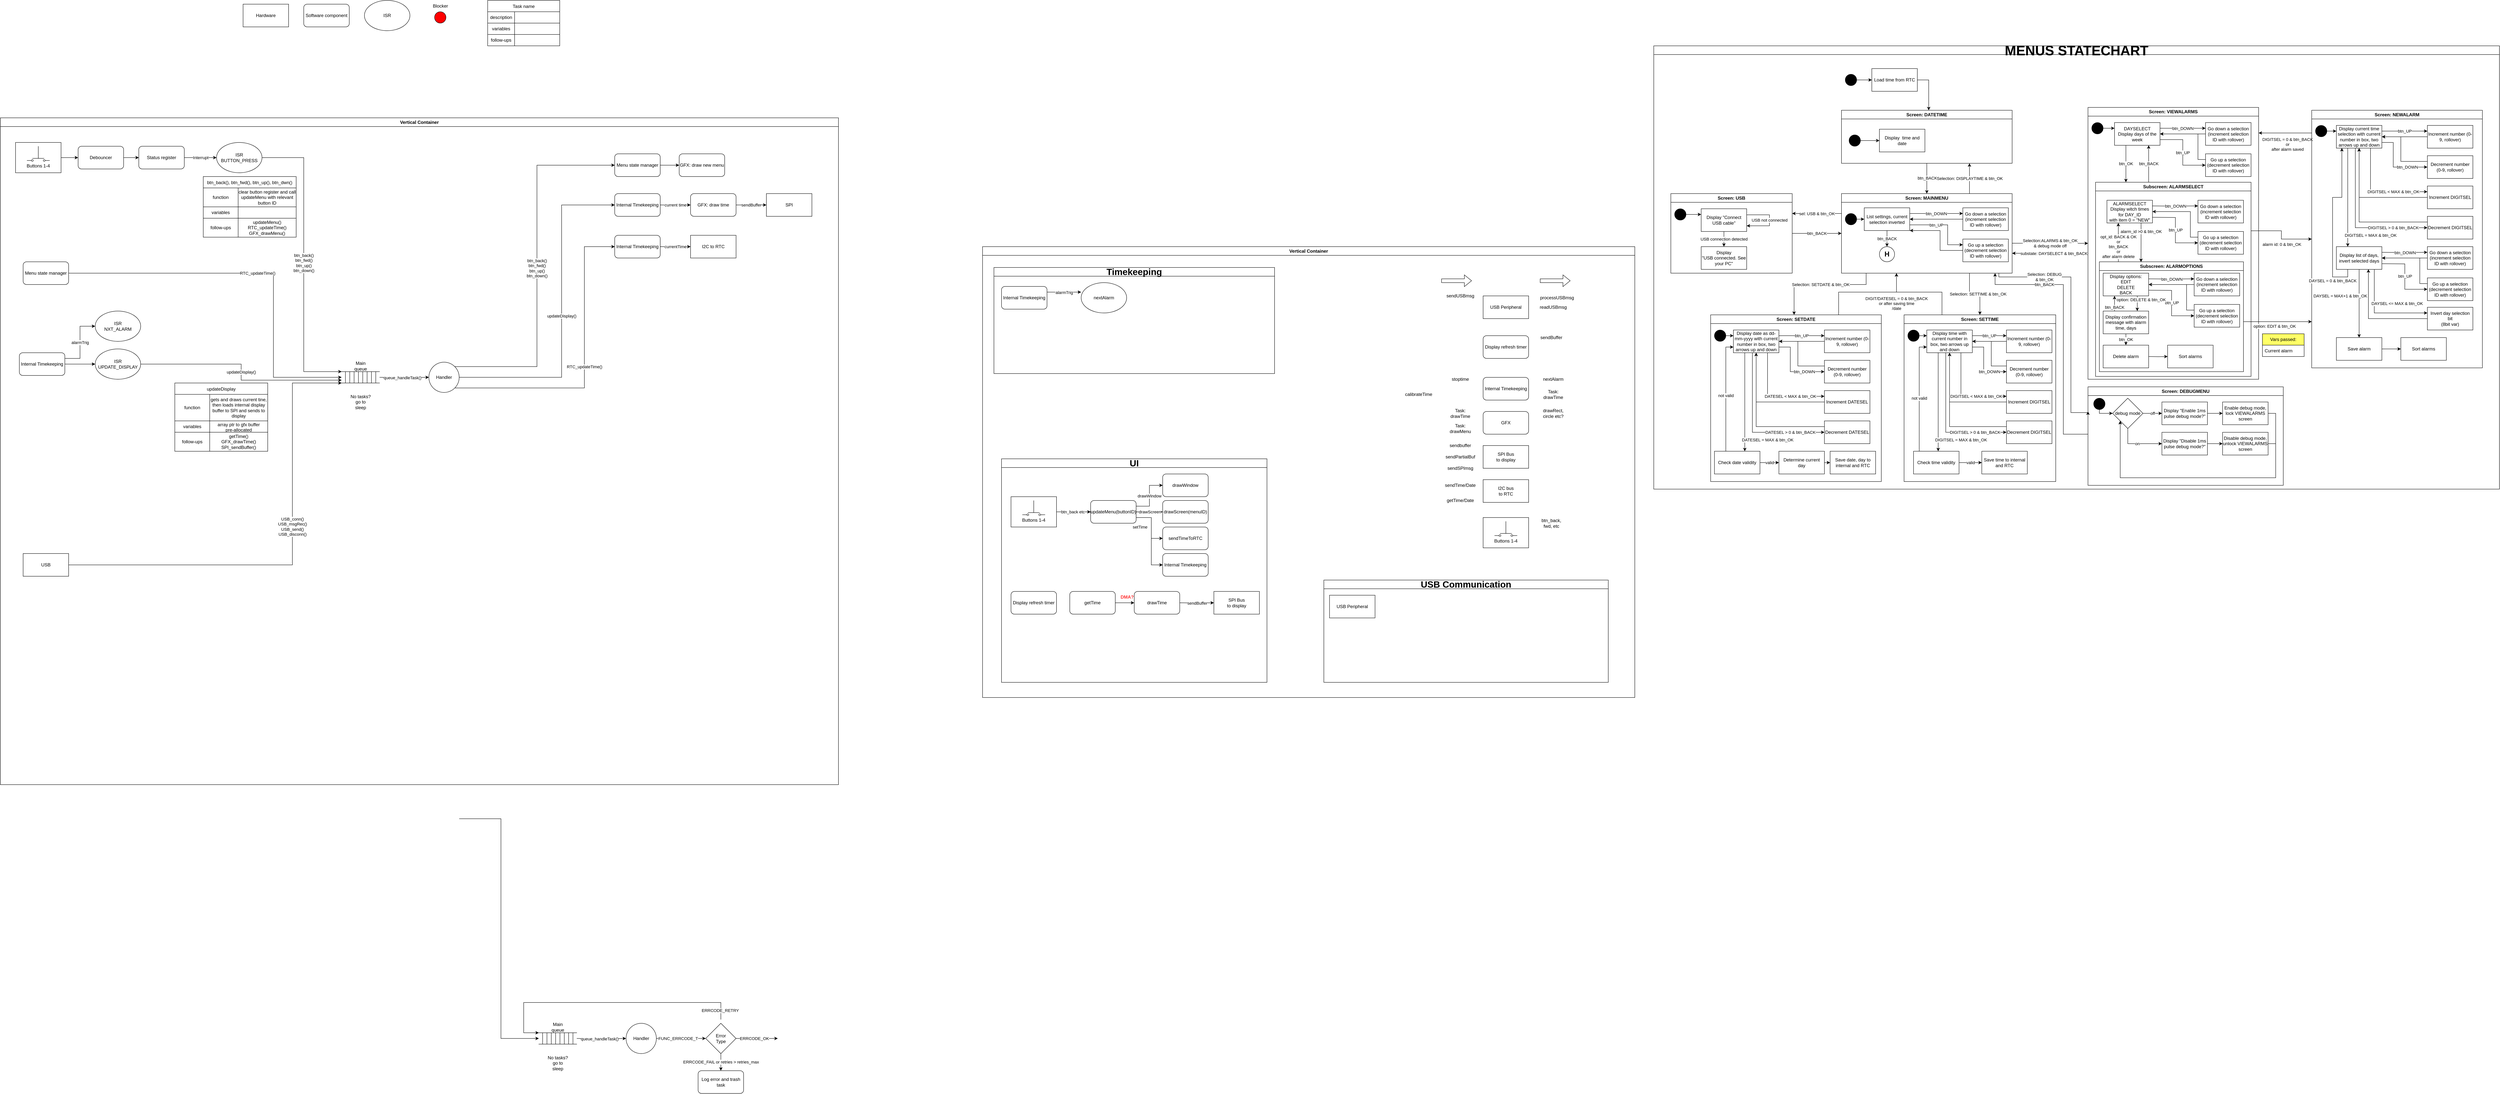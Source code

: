 <mxfile version="25.0.3">
  <diagram name="Page-1" id="yXjZseIFy3GrqtzRDyff">
    <mxGraphModel dx="5285" dy="1765" grid="1" gridSize="10" guides="1" tooltips="1" connect="1" arrows="1" fold="1" page="1" pageScale="1" pageWidth="850" pageHeight="1100" math="0" shadow="0">
      <root>
        <mxCell id="0" />
        <mxCell id="1" parent="0" />
        <mxCell id="sg5_zOkP_4tyOm10X3Ru-2" value="ISR" style="ellipse;whiteSpace=wrap;html=1;" parent="1" vertex="1">
          <mxGeometry x="100" y="10" width="120" height="80" as="geometry" />
        </mxCell>
        <mxCell id="sg5_zOkP_4tyOm10X3Ru-31" value="" style="group" parent="1" vertex="1" connectable="0">
          <mxGeometry x="270" y="10" width="60" height="60" as="geometry" />
        </mxCell>
        <mxCell id="sg5_zOkP_4tyOm10X3Ru-21" value="Blocker" style="text;html=1;align=center;verticalAlign=middle;resizable=0;points=[];autosize=1;strokeColor=none;fillColor=none;" parent="sg5_zOkP_4tyOm10X3Ru-31" vertex="1">
          <mxGeometry width="60" height="30" as="geometry" />
        </mxCell>
        <mxCell id="sg5_zOkP_4tyOm10X3Ru-29" value="" style="group" parent="sg5_zOkP_4tyOm10X3Ru-31" vertex="1" connectable="0">
          <mxGeometry x="15" y="30" width="30.5" height="30" as="geometry" />
        </mxCell>
        <mxCell id="sg5_zOkP_4tyOm10X3Ru-26" value="" style="ellipse;whiteSpace=wrap;html=1;aspect=fixed;fillColor=#FF0000;" parent="sg5_zOkP_4tyOm10X3Ru-29" vertex="1">
          <mxGeometry width="30.0" height="30.0" as="geometry" />
        </mxCell>
        <mxCell id="sg5_zOkP_4tyOm10X3Ru-22" value="" style="shape=image;html=1;verticalAlign=top;verticalLabelPosition=bottom;labelBackgroundColor=#ffffff;imageAspect=0;aspect=fixed;image=https://cdn0.iconfinder.com/data/icons/phosphor-fill-vol-3/256/hourglass-low-fill-128.png" parent="sg5_zOkP_4tyOm10X3Ru-29" vertex="1">
          <mxGeometry x="2.543" y="2.501" width="26.084" height="26.084" as="geometry" />
        </mxCell>
        <mxCell id="sg5_zOkP_4tyOm10X3Ru-33" value="Hardware" style="rounded=0;whiteSpace=wrap;html=1;" parent="1" vertex="1">
          <mxGeometry x="-220" y="20" width="120" height="60" as="geometry" />
        </mxCell>
        <mxCell id="sg5_zOkP_4tyOm10X3Ru-86" value="Task name" style="shape=table;startSize=30;container=1;collapsible=0;childLayout=tableLayout;" parent="1" vertex="1">
          <mxGeometry x="425" y="10" width="190" height="120" as="geometry" />
        </mxCell>
        <mxCell id="sg5_zOkP_4tyOm10X3Ru-87" value="" style="shape=tableRow;horizontal=0;startSize=0;swimlaneHead=0;swimlaneBody=0;strokeColor=inherit;top=0;left=0;bottom=0;right=0;collapsible=0;dropTarget=0;fillColor=none;points=[[0,0.5],[1,0.5]];portConstraint=eastwest;" parent="sg5_zOkP_4tyOm10X3Ru-86" vertex="1">
          <mxGeometry y="30" width="190" height="30" as="geometry" />
        </mxCell>
        <mxCell id="sg5_zOkP_4tyOm10X3Ru-88" value="description" style="shape=partialRectangle;html=1;whiteSpace=wrap;connectable=0;strokeColor=inherit;overflow=hidden;fillColor=none;top=0;left=0;bottom=0;right=0;pointerEvents=1;" parent="sg5_zOkP_4tyOm10X3Ru-87" vertex="1">
          <mxGeometry width="71" height="30" as="geometry">
            <mxRectangle width="71" height="30" as="alternateBounds" />
          </mxGeometry>
        </mxCell>
        <mxCell id="sg5_zOkP_4tyOm10X3Ru-89" value="" style="shape=partialRectangle;html=1;whiteSpace=wrap;connectable=0;strokeColor=inherit;overflow=hidden;fillColor=none;top=0;left=0;bottom=0;right=0;pointerEvents=1;" parent="sg5_zOkP_4tyOm10X3Ru-87" vertex="1">
          <mxGeometry x="71" width="119" height="30" as="geometry">
            <mxRectangle width="119" height="30" as="alternateBounds" />
          </mxGeometry>
        </mxCell>
        <mxCell id="sg5_zOkP_4tyOm10X3Ru-90" value="" style="shape=tableRow;horizontal=0;startSize=0;swimlaneHead=0;swimlaneBody=0;strokeColor=inherit;top=0;left=0;bottom=0;right=0;collapsible=0;dropTarget=0;fillColor=none;points=[[0,0.5],[1,0.5]];portConstraint=eastwest;" parent="sg5_zOkP_4tyOm10X3Ru-86" vertex="1">
          <mxGeometry y="60" width="190" height="30" as="geometry" />
        </mxCell>
        <mxCell id="sg5_zOkP_4tyOm10X3Ru-91" value="variables" style="shape=partialRectangle;html=1;whiteSpace=wrap;connectable=0;strokeColor=inherit;overflow=hidden;fillColor=none;top=0;left=0;bottom=0;right=0;pointerEvents=1;" parent="sg5_zOkP_4tyOm10X3Ru-90" vertex="1">
          <mxGeometry width="71" height="30" as="geometry">
            <mxRectangle width="71" height="30" as="alternateBounds" />
          </mxGeometry>
        </mxCell>
        <mxCell id="sg5_zOkP_4tyOm10X3Ru-92" value="" style="shape=partialRectangle;html=1;whiteSpace=wrap;connectable=0;strokeColor=inherit;overflow=hidden;fillColor=none;top=0;left=0;bottom=0;right=0;pointerEvents=1;" parent="sg5_zOkP_4tyOm10X3Ru-90" vertex="1">
          <mxGeometry x="71" width="119" height="30" as="geometry">
            <mxRectangle width="119" height="30" as="alternateBounds" />
          </mxGeometry>
        </mxCell>
        <mxCell id="sg5_zOkP_4tyOm10X3Ru-93" value="" style="shape=tableRow;horizontal=0;startSize=0;swimlaneHead=0;swimlaneBody=0;strokeColor=inherit;top=0;left=0;bottom=0;right=0;collapsible=0;dropTarget=0;fillColor=none;points=[[0,0.5],[1,0.5]];portConstraint=eastwest;" parent="sg5_zOkP_4tyOm10X3Ru-86" vertex="1">
          <mxGeometry y="90" width="190" height="30" as="geometry" />
        </mxCell>
        <mxCell id="sg5_zOkP_4tyOm10X3Ru-94" value="follow-ups" style="shape=partialRectangle;html=1;whiteSpace=wrap;connectable=0;strokeColor=inherit;overflow=hidden;fillColor=none;top=0;left=0;bottom=0;right=0;pointerEvents=1;" parent="sg5_zOkP_4tyOm10X3Ru-93" vertex="1">
          <mxGeometry width="71" height="30" as="geometry">
            <mxRectangle width="71" height="30" as="alternateBounds" />
          </mxGeometry>
        </mxCell>
        <mxCell id="sg5_zOkP_4tyOm10X3Ru-95" value="" style="shape=partialRectangle;html=1;whiteSpace=wrap;connectable=0;strokeColor=inherit;overflow=hidden;fillColor=none;top=0;left=0;bottom=0;right=0;pointerEvents=1;" parent="sg5_zOkP_4tyOm10X3Ru-93" vertex="1">
          <mxGeometry x="71" width="119" height="30" as="geometry">
            <mxRectangle width="119" height="30" as="alternateBounds" />
          </mxGeometry>
        </mxCell>
        <mxCell id="sg5_zOkP_4tyOm10X3Ru-115" value="Software component" style="rounded=1;whiteSpace=wrap;html=1;" parent="1" vertex="1">
          <mxGeometry x="-60" y="20" width="120" height="60" as="geometry" />
        </mxCell>
        <mxCell id="9AfC7_YqRG1YfDEIpc8X-322" value="&lt;font style=&quot;font-size: 36px;&quot;&gt;&lt;b&gt;MENUS STATECHART&lt;/b&gt;&lt;/font&gt;" style="swimlane;whiteSpace=wrap;html=1;" parent="1" vertex="1">
          <mxGeometry x="3500" y="130" width="2230" height="1170" as="geometry">
            <mxRectangle x="2140" y="90" width="420" height="60" as="alternateBounds" />
          </mxGeometry>
        </mxCell>
        <mxCell id="9AfC7_YqRG1YfDEIpc8X-139" value="" style="edgeStyle=orthogonalEdgeStyle;rounded=0;orthogonalLoop=1;jettySize=auto;html=1;exitX=0.5;exitY=1;exitDx=0;exitDy=0;entryX=0.5;entryY=0;entryDx=0;entryDy=0;" parent="9AfC7_YqRG1YfDEIpc8X-322" source="9AfC7_YqRG1YfDEIpc8X-109" target="9AfC7_YqRG1YfDEIpc8X-115" edge="1">
          <mxGeometry relative="1" as="geometry" />
        </mxCell>
        <mxCell id="9AfC7_YqRG1YfDEIpc8X-140" value="btn_BACK" style="edgeLabel;html=1;align=center;verticalAlign=middle;resizable=0;points=[];" parent="9AfC7_YqRG1YfDEIpc8X-139" vertex="1" connectable="0">
          <mxGeometry x="-0.035" y="1" relative="1" as="geometry">
            <mxPoint as="offset" />
          </mxGeometry>
        </mxCell>
        <mxCell id="9AfC7_YqRG1YfDEIpc8X-109" value="Screen: DATETIME" style="swimlane;whiteSpace=wrap;html=1;" parent="9AfC7_YqRG1YfDEIpc8X-322" vertex="1">
          <mxGeometry x="495" y="170" width="450" height="140" as="geometry" />
        </mxCell>
        <mxCell id="9AfC7_YqRG1YfDEIpc8X-147" style="edgeStyle=orthogonalEdgeStyle;rounded=0;orthogonalLoop=1;jettySize=auto;html=1;entryX=0;entryY=0.5;entryDx=0;entryDy=0;" parent="9AfC7_YqRG1YfDEIpc8X-109" source="9AfC7_YqRG1YfDEIpc8X-110" target="9AfC7_YqRG1YfDEIpc8X-146" edge="1">
          <mxGeometry relative="1" as="geometry" />
        </mxCell>
        <mxCell id="9AfC7_YqRG1YfDEIpc8X-110" value="v" style="ellipse;whiteSpace=wrap;html=1;aspect=fixed;fillColor=#000000;" parent="9AfC7_YqRG1YfDEIpc8X-109" vertex="1">
          <mxGeometry x="20" y="65" width="30" height="30" as="geometry" />
        </mxCell>
        <mxCell id="9AfC7_YqRG1YfDEIpc8X-146" value="Display&amp;nbsp; time and date" style="rounded=0;whiteSpace=wrap;html=1;" parent="9AfC7_YqRG1YfDEIpc8X-109" vertex="1">
          <mxGeometry x="100" y="50" width="120" height="60" as="geometry" />
        </mxCell>
        <mxCell id="9AfC7_YqRG1YfDEIpc8X-137" style="edgeStyle=orthogonalEdgeStyle;rounded=0;orthogonalLoop=1;jettySize=auto;html=1;" parent="9AfC7_YqRG1YfDEIpc8X-322" source="9AfC7_YqRG1YfDEIpc8X-112" target="9AfC7_YqRG1YfDEIpc8X-113" edge="1">
          <mxGeometry relative="1" as="geometry" />
        </mxCell>
        <mxCell id="9AfC7_YqRG1YfDEIpc8X-112" value="" style="ellipse;whiteSpace=wrap;html=1;aspect=fixed;fillColor=#000000;" parent="9AfC7_YqRG1YfDEIpc8X-322" vertex="1">
          <mxGeometry x="505" y="75" width="30" height="30" as="geometry" />
        </mxCell>
        <mxCell id="9AfC7_YqRG1YfDEIpc8X-138" style="edgeStyle=orthogonalEdgeStyle;rounded=0;orthogonalLoop=1;jettySize=auto;html=1;" parent="9AfC7_YqRG1YfDEIpc8X-322" source="9AfC7_YqRG1YfDEIpc8X-113" target="9AfC7_YqRG1YfDEIpc8X-109" edge="1">
          <mxGeometry relative="1" as="geometry">
            <mxPoint x="825" y="-205" as="targetPoint" />
            <Array as="points">
              <mxPoint x="725" y="90" />
            </Array>
          </mxGeometry>
        </mxCell>
        <mxCell id="9AfC7_YqRG1YfDEIpc8X-113" value="Load time from RTC" style="rounded=0;whiteSpace=wrap;html=1;" parent="9AfC7_YqRG1YfDEIpc8X-322" vertex="1">
          <mxGeometry x="575" y="60" width="120" height="60" as="geometry" />
        </mxCell>
        <mxCell id="9AfC7_YqRG1YfDEIpc8X-141" value="Selection: SETTIME &amp;amp; btn_OK" style="edgeStyle=orthogonalEdgeStyle;rounded=0;orthogonalLoop=1;jettySize=auto;html=1;entryX=0.5;entryY=0;entryDx=0;entryDy=0;exitX=0.75;exitY=1;exitDx=0;exitDy=0;" parent="9AfC7_YqRG1YfDEIpc8X-322" source="9AfC7_YqRG1YfDEIpc8X-115" target="9AfC7_YqRG1YfDEIpc8X-125" edge="1">
          <mxGeometry x="0.126" relative="1" as="geometry">
            <mxPoint as="offset" />
          </mxGeometry>
        </mxCell>
        <mxCell id="9AfC7_YqRG1YfDEIpc8X-142" value="Selection: SETDATE &amp;amp; btn_OK" style="edgeStyle=orthogonalEdgeStyle;rounded=0;orthogonalLoop=1;jettySize=auto;html=1;" parent="9AfC7_YqRG1YfDEIpc8X-322" target="9AfC7_YqRG1YfDEIpc8X-127" edge="1">
          <mxGeometry relative="1" as="geometry">
            <mxPoint x="560" y="600" as="sourcePoint" />
            <Array as="points">
              <mxPoint x="560" y="630" />
              <mxPoint x="370" y="630" />
            </Array>
          </mxGeometry>
        </mxCell>
        <mxCell id="9AfC7_YqRG1YfDEIpc8X-143" value="Selection:ALARMS &amp;amp; btn_OK&lt;br&gt;&amp;amp; debug mode off" style="edgeStyle=orthogonalEdgeStyle;rounded=0;orthogonalLoop=1;jettySize=auto;html=1;entryX=0;entryY=0.5;entryDx=0;entryDy=0;" parent="9AfC7_YqRG1YfDEIpc8X-322" source="9AfC7_YqRG1YfDEIpc8X-115" target="9AfC7_YqRG1YfDEIpc8X-117" edge="1">
          <mxGeometry relative="1" as="geometry">
            <mxPoint x="1185" y="495" as="targetPoint" />
            <Array as="points">
              <mxPoint x="995" y="521" />
              <mxPoint x="995" y="521" />
            </Array>
          </mxGeometry>
        </mxCell>
        <mxCell id="9AfC7_YqRG1YfDEIpc8X-286" value="sel: USB &amp;amp; btn_OK" style="edgeStyle=orthogonalEdgeStyle;rounded=0;orthogonalLoop=1;jettySize=auto;html=1;exitX=0;exitY=0.25;exitDx=0;exitDy=0;entryX=1;entryY=0.25;entryDx=0;entryDy=0;" parent="9AfC7_YqRG1YfDEIpc8X-322" source="9AfC7_YqRG1YfDEIpc8X-115" target="9AfC7_YqRG1YfDEIpc8X-279" edge="1">
          <mxGeometry relative="1" as="geometry" />
        </mxCell>
        <mxCell id="9AfC7_YqRG1YfDEIpc8X-115" value="Screen: MAINMENU" style="swimlane;whiteSpace=wrap;html=1;" parent="9AfC7_YqRG1YfDEIpc8X-322" vertex="1">
          <mxGeometry x="495" y="390" width="450" height="210" as="geometry" />
        </mxCell>
        <mxCell id="9AfC7_YqRG1YfDEIpc8X-162" style="edgeStyle=orthogonalEdgeStyle;rounded=0;orthogonalLoop=1;jettySize=auto;html=1;" parent="9AfC7_YqRG1YfDEIpc8X-115" source="9AfC7_YqRG1YfDEIpc8X-116" target="9AfC7_YqRG1YfDEIpc8X-152" edge="1">
          <mxGeometry relative="1" as="geometry" />
        </mxCell>
        <mxCell id="9AfC7_YqRG1YfDEIpc8X-116" value="v" style="ellipse;whiteSpace=wrap;html=1;aspect=fixed;fillColor=#000000;" parent="9AfC7_YqRG1YfDEIpc8X-115" vertex="1">
          <mxGeometry x="10" y="52.5" width="30" height="30" as="geometry" />
        </mxCell>
        <mxCell id="9AfC7_YqRG1YfDEIpc8X-158" value="btn_DOWN" style="edgeStyle=orthogonalEdgeStyle;rounded=0;orthogonalLoop=1;jettySize=auto;html=1;exitX=1;exitY=0.25;exitDx=0;exitDy=0;entryX=0;entryY=0.25;entryDx=0;entryDy=0;" parent="9AfC7_YqRG1YfDEIpc8X-115" source="9AfC7_YqRG1YfDEIpc8X-152" target="9AfC7_YqRG1YfDEIpc8X-154" edge="1">
          <mxGeometry x="0.003" relative="1" as="geometry">
            <mxPoint as="offset" />
          </mxGeometry>
        </mxCell>
        <mxCell id="9AfC7_YqRG1YfDEIpc8X-159" value="btn_UP" style="edgeStyle=orthogonalEdgeStyle;rounded=0;orthogonalLoop=1;jettySize=auto;html=1;entryX=0;entryY=0.25;entryDx=0;entryDy=0;exitX=1;exitY=0.75;exitDx=0;exitDy=0;" parent="9AfC7_YqRG1YfDEIpc8X-115" source="9AfC7_YqRG1YfDEIpc8X-152" target="9AfC7_YqRG1YfDEIpc8X-153" edge="1">
          <mxGeometry x="-0.273" relative="1" as="geometry">
            <Array as="points">
              <mxPoint x="280" y="82" />
              <mxPoint x="280" y="135" />
            </Array>
            <mxPoint as="offset" />
          </mxGeometry>
        </mxCell>
        <mxCell id="9AfC7_YqRG1YfDEIpc8X-163" value="btn_BACK" style="edgeStyle=orthogonalEdgeStyle;rounded=0;orthogonalLoop=1;jettySize=auto;html=1;" parent="9AfC7_YqRG1YfDEIpc8X-115" source="9AfC7_YqRG1YfDEIpc8X-152" edge="1">
          <mxGeometry relative="1" as="geometry">
            <mxPoint x="120" y="140" as="targetPoint" />
          </mxGeometry>
        </mxCell>
        <mxCell id="9AfC7_YqRG1YfDEIpc8X-152" value="List settings, current selection inverted" style="rounded=0;whiteSpace=wrap;html=1;" parent="9AfC7_YqRG1YfDEIpc8X-115" vertex="1">
          <mxGeometry x="60" y="37.5" width="120" height="60" as="geometry" />
        </mxCell>
        <mxCell id="9AfC7_YqRG1YfDEIpc8X-161" value="" style="edgeStyle=orthogonalEdgeStyle;rounded=0;orthogonalLoop=1;jettySize=auto;html=1;entryX=1;entryY=1;entryDx=0;entryDy=0;" parent="9AfC7_YqRG1YfDEIpc8X-115" source="9AfC7_YqRG1YfDEIpc8X-153" target="9AfC7_YqRG1YfDEIpc8X-152" edge="1">
          <mxGeometry relative="1" as="geometry">
            <Array as="points">
              <mxPoint x="260" y="150" />
              <mxPoint x="260" y="98" />
            </Array>
          </mxGeometry>
        </mxCell>
        <mxCell id="9AfC7_YqRG1YfDEIpc8X-153" value="Go up a selection&lt;br&gt;(decrement selection ID with rollover)" style="rounded=0;whiteSpace=wrap;html=1;" parent="9AfC7_YqRG1YfDEIpc8X-115" vertex="1">
          <mxGeometry x="320" y="120" width="120" height="60" as="geometry" />
        </mxCell>
        <mxCell id="9AfC7_YqRG1YfDEIpc8X-160" style="edgeStyle=orthogonalEdgeStyle;rounded=0;orthogonalLoop=1;jettySize=auto;html=1;entryX=1;entryY=0.5;entryDx=0;entryDy=0;" parent="9AfC7_YqRG1YfDEIpc8X-115" source="9AfC7_YqRG1YfDEIpc8X-154" target="9AfC7_YqRG1YfDEIpc8X-152" edge="1">
          <mxGeometry relative="1" as="geometry" />
        </mxCell>
        <mxCell id="9AfC7_YqRG1YfDEIpc8X-154" value="Go down a selection&lt;br&gt;(increment selection ID with rollover)" style="rounded=0;whiteSpace=wrap;html=1;" parent="9AfC7_YqRG1YfDEIpc8X-115" vertex="1">
          <mxGeometry x="320" y="37.5" width="120" height="60" as="geometry" />
        </mxCell>
        <mxCell id="9AfC7_YqRG1YfDEIpc8X-156" value="&lt;font style=&quot;font-size: 18px;&quot;&gt;&lt;b&gt;H&lt;/b&gt;&lt;/font&gt;" style="ellipse;whiteSpace=wrap;html=1;aspect=fixed;" parent="9AfC7_YqRG1YfDEIpc8X-115" vertex="1">
          <mxGeometry x="100" y="140" width="40" height="40" as="geometry" />
        </mxCell>
        <mxCell id="9AfC7_YqRG1YfDEIpc8X-144" value="substate: DAYSELECT &amp;amp; btn_BACK" style="edgeStyle=orthogonalEdgeStyle;rounded=0;orthogonalLoop=1;jettySize=auto;html=1;exitX=0;exitY=0.75;exitDx=0;exitDy=0;entryX=1;entryY=0.75;entryDx=0;entryDy=0;" parent="9AfC7_YqRG1YfDEIpc8X-322" source="9AfC7_YqRG1YfDEIpc8X-117" target="9AfC7_YqRG1YfDEIpc8X-115" edge="1">
          <mxGeometry x="0.377" relative="1" as="geometry">
            <Array as="points">
              <mxPoint x="1145" y="548" />
            </Array>
            <mxPoint as="offset" />
          </mxGeometry>
        </mxCell>
        <mxCell id="9AfC7_YqRG1YfDEIpc8X-117" value="Screen: VIEWALARMS" style="swimlane;whiteSpace=wrap;html=1;" parent="9AfC7_YqRG1YfDEIpc8X-322" vertex="1">
          <mxGeometry x="1145" y="162.5" width="450" height="717.5" as="geometry" />
        </mxCell>
        <mxCell id="9AfC7_YqRG1YfDEIpc8X-166" style="edgeStyle=orthogonalEdgeStyle;rounded=0;orthogonalLoop=1;jettySize=auto;html=1;entryX=0;entryY=0.25;entryDx=0;entryDy=0;" parent="9AfC7_YqRG1YfDEIpc8X-117" source="9AfC7_YqRG1YfDEIpc8X-118" target="9AfC7_YqRG1YfDEIpc8X-165" edge="1">
          <mxGeometry relative="1" as="geometry" />
        </mxCell>
        <mxCell id="9AfC7_YqRG1YfDEIpc8X-118" value="v" style="ellipse;whiteSpace=wrap;html=1;aspect=fixed;fillColor=#000000;" parent="9AfC7_YqRG1YfDEIpc8X-117" vertex="1">
          <mxGeometry x="10" y="40" width="30" height="30" as="geometry" />
        </mxCell>
        <mxCell id="9AfC7_YqRG1YfDEIpc8X-175" value="btn_DOWN" style="edgeStyle=orthogonalEdgeStyle;rounded=0;orthogonalLoop=1;jettySize=auto;html=1;exitX=1;exitY=0.25;exitDx=0;exitDy=0;entryX=0;entryY=0.25;entryDx=0;entryDy=0;" parent="9AfC7_YqRG1YfDEIpc8X-117" source="9AfC7_YqRG1YfDEIpc8X-165" target="9AfC7_YqRG1YfDEIpc8X-173" edge="1">
          <mxGeometry relative="1" as="geometry" />
        </mxCell>
        <mxCell id="9AfC7_YqRG1YfDEIpc8X-176" value="btn_UP" style="edgeStyle=orthogonalEdgeStyle;rounded=0;orthogonalLoop=1;jettySize=auto;html=1;exitX=1;exitY=0.75;exitDx=0;exitDy=0;entryX=0;entryY=0.5;entryDx=0;entryDy=0;" parent="9AfC7_YqRG1YfDEIpc8X-117" source="9AfC7_YqRG1YfDEIpc8X-165" target="9AfC7_YqRG1YfDEIpc8X-174" edge="1">
          <mxGeometry relative="1" as="geometry" />
        </mxCell>
        <mxCell id="9AfC7_YqRG1YfDEIpc8X-165" value="DAYSELECT&lt;div&gt;Display days of the week&lt;/div&gt;" style="rounded=0;whiteSpace=wrap;html=1;" parent="9AfC7_YqRG1YfDEIpc8X-117" vertex="1">
          <mxGeometry x="70" y="40" width="120" height="60" as="geometry" />
        </mxCell>
        <mxCell id="9AfC7_YqRG1YfDEIpc8X-185" value="btn_BACK" style="edgeStyle=orthogonalEdgeStyle;rounded=0;orthogonalLoop=1;jettySize=auto;html=1;entryX=0.75;entryY=1;entryDx=0;entryDy=0;" parent="9AfC7_YqRG1YfDEIpc8X-117" source="9AfC7_YqRG1YfDEIpc8X-171" target="9AfC7_YqRG1YfDEIpc8X-165" edge="1">
          <mxGeometry relative="1" as="geometry">
            <Array as="points">
              <mxPoint x="160" y="188" />
              <mxPoint x="160" y="188" />
            </Array>
          </mxGeometry>
        </mxCell>
        <mxCell id="9AfC7_YqRG1YfDEIpc8X-171" value="Subscreen: ALARMSELECT" style="swimlane;whiteSpace=wrap;html=1;" parent="9AfC7_YqRG1YfDEIpc8X-117" vertex="1">
          <mxGeometry x="20" y="197.5" width="410" height="512.5" as="geometry" />
        </mxCell>
        <mxCell id="9AfC7_YqRG1YfDEIpc8X-170" value="ALARMSELECT&lt;br&gt;&lt;div&gt;Display witch times for DAY_ID&lt;/div&gt;&lt;div&gt;with item 0 = &quot;NEW&quot;&lt;br&gt;&lt;/div&gt;" style="rounded=0;whiteSpace=wrap;html=1;" parent="9AfC7_YqRG1YfDEIpc8X-171" vertex="1">
          <mxGeometry x="30" y="47.5" width="120" height="60" as="geometry" />
        </mxCell>
        <mxCell id="9AfC7_YqRG1YfDEIpc8X-180" value="Go up a selection&lt;br&gt;(decrement selection ID with rollover)" style="rounded=0;whiteSpace=wrap;html=1;" parent="9AfC7_YqRG1YfDEIpc8X-171" vertex="1">
          <mxGeometry x="270" y="130" width="120" height="60" as="geometry" />
        </mxCell>
        <mxCell id="9AfC7_YqRG1YfDEIpc8X-181" value="Go down a selection&lt;br&gt;(increment selection ID with rollover)" style="rounded=0;whiteSpace=wrap;html=1;" parent="9AfC7_YqRG1YfDEIpc8X-171" vertex="1">
          <mxGeometry x="270" y="47.5" width="120" height="60" as="geometry" />
        </mxCell>
        <mxCell id="9AfC7_YqRG1YfDEIpc8X-182" style="edgeStyle=orthogonalEdgeStyle;rounded=0;orthogonalLoop=1;jettySize=auto;html=1;exitX=0;exitY=0.25;exitDx=0;exitDy=0;entryX=1;entryY=0.5;entryDx=0;entryDy=0;" parent="9AfC7_YqRG1YfDEIpc8X-171" source="9AfC7_YqRG1YfDEIpc8X-180" edge="1">
          <mxGeometry relative="1" as="geometry">
            <mxPoint x="150" y="77.5" as="targetPoint" />
            <Array as="points">
              <mxPoint x="250" y="145.5" />
              <mxPoint x="250" y="77.5" />
            </Array>
          </mxGeometry>
        </mxCell>
        <mxCell id="9AfC7_YqRG1YfDEIpc8X-183" value="btn_DOWN" style="edgeStyle=orthogonalEdgeStyle;rounded=0;orthogonalLoop=1;jettySize=auto;html=1;exitX=1;exitY=0.25;exitDx=0;exitDy=0;entryX=0;entryY=0.25;entryDx=0;entryDy=0;" parent="9AfC7_YqRG1YfDEIpc8X-171" target="9AfC7_YqRG1YfDEIpc8X-181" edge="1">
          <mxGeometry relative="1" as="geometry">
            <mxPoint x="150" y="62.5" as="sourcePoint" />
          </mxGeometry>
        </mxCell>
        <mxCell id="9AfC7_YqRG1YfDEIpc8X-184" value="btn_UP" style="edgeStyle=orthogonalEdgeStyle;rounded=0;orthogonalLoop=1;jettySize=auto;html=1;exitX=1;exitY=0.75;exitDx=0;exitDy=0;entryX=0;entryY=0.5;entryDx=0;entryDy=0;" parent="9AfC7_YqRG1YfDEIpc8X-171" target="9AfC7_YqRG1YfDEIpc8X-180" edge="1">
          <mxGeometry relative="1" as="geometry">
            <mxPoint x="150" y="92.5" as="sourcePoint" />
          </mxGeometry>
        </mxCell>
        <mxCell id="9AfC7_YqRG1YfDEIpc8X-212" value="opt_id: BACK &amp;amp; OK&lt;br&gt;or&lt;br&gt;btn_BACK&lt;br&gt;or&lt;br&gt;after alarm delete" style="edgeStyle=orthogonalEdgeStyle;rounded=0;orthogonalLoop=1;jettySize=auto;html=1;exitX=0.25;exitY=0;exitDx=0;exitDy=0;entryX=0.25;entryY=1;entryDx=0;entryDy=0;" parent="9AfC7_YqRG1YfDEIpc8X-171" source="9AfC7_YqRG1YfDEIpc8X-188" target="9AfC7_YqRG1YfDEIpc8X-170" edge="1">
          <mxGeometry x="0.153" relative="1" as="geometry">
            <Array as="points">
              <mxPoint x="60" y="210" />
            </Array>
            <mxPoint as="offset" />
          </mxGeometry>
        </mxCell>
        <mxCell id="9AfC7_YqRG1YfDEIpc8X-188" value="Subscreen: ALARMOPTIONS" style="swimlane;whiteSpace=wrap;html=1;" parent="9AfC7_YqRG1YfDEIpc8X-171" vertex="1">
          <mxGeometry x="10" y="210" width="380" height="290" as="geometry" />
        </mxCell>
        <mxCell id="9AfC7_YqRG1YfDEIpc8X-208" style="edgeStyle=orthogonalEdgeStyle;rounded=0;orthogonalLoop=1;jettySize=auto;html=1;" parent="9AfC7_YqRG1YfDEIpc8X-188" source="9AfC7_YqRG1YfDEIpc8X-189" edge="1">
          <mxGeometry relative="1" as="geometry">
            <mxPoint x="130" y="60" as="targetPoint" />
          </mxGeometry>
        </mxCell>
        <mxCell id="9AfC7_YqRG1YfDEIpc8X-189" value="Go down a selection&lt;br&gt;(increment selection ID with rollover)" style="rounded=0;whiteSpace=wrap;html=1;" parent="9AfC7_YqRG1YfDEIpc8X-188" vertex="1">
          <mxGeometry x="250" y="30" width="120" height="60" as="geometry" />
        </mxCell>
        <mxCell id="9AfC7_YqRG1YfDEIpc8X-190" value="Go up a selection&lt;br&gt;(decrement selection ID with rollover)" style="rounded=0;whiteSpace=wrap;html=1;" parent="9AfC7_YqRG1YfDEIpc8X-188" vertex="1">
          <mxGeometry x="250" y="112.5" width="120" height="60" as="geometry" />
        </mxCell>
        <mxCell id="9AfC7_YqRG1YfDEIpc8X-191" value="btn_UP" style="edgeStyle=orthogonalEdgeStyle;rounded=0;orthogonalLoop=1;jettySize=auto;html=1;exitX=1;exitY=0.75;exitDx=0;exitDy=0;entryX=0;entryY=0.5;entryDx=0;entryDy=0;" parent="9AfC7_YqRG1YfDEIpc8X-188" target="9AfC7_YqRG1YfDEIpc8X-190" edge="1">
          <mxGeometry relative="1" as="geometry">
            <mxPoint x="130" y="75" as="sourcePoint" />
          </mxGeometry>
        </mxCell>
        <mxCell id="9AfC7_YqRG1YfDEIpc8X-192" style="edgeStyle=orthogonalEdgeStyle;rounded=0;orthogonalLoop=1;jettySize=auto;html=1;exitX=0;exitY=0.25;exitDx=0;exitDy=0;entryX=1;entryY=0.5;entryDx=0;entryDy=0;" parent="9AfC7_YqRG1YfDEIpc8X-188" source="9AfC7_YqRG1YfDEIpc8X-190" edge="1">
          <mxGeometry relative="1" as="geometry">
            <mxPoint x="130" y="60" as="targetPoint" />
            <Array as="points">
              <mxPoint x="230" y="128" />
              <mxPoint x="230" y="60" />
            </Array>
          </mxGeometry>
        </mxCell>
        <mxCell id="9AfC7_YqRG1YfDEIpc8X-193" value="btn_DOWN" style="edgeStyle=orthogonalEdgeStyle;rounded=0;orthogonalLoop=1;jettySize=auto;html=1;exitX=1;exitY=0.25;exitDx=0;exitDy=0;entryX=0;entryY=0.25;entryDx=0;entryDy=0;" parent="9AfC7_YqRG1YfDEIpc8X-188" target="9AfC7_YqRG1YfDEIpc8X-189" edge="1">
          <mxGeometry relative="1" as="geometry">
            <mxPoint x="130" y="45" as="sourcePoint" />
          </mxGeometry>
        </mxCell>
        <mxCell id="9AfC7_YqRG1YfDEIpc8X-266" value="option: DELETE &amp;amp; btn_OK" style="edgeStyle=orthogonalEdgeStyle;rounded=0;orthogonalLoop=1;jettySize=auto;html=1;exitX=0.75;exitY=1;exitDx=0;exitDy=0;entryX=0.75;entryY=0;entryDx=0;entryDy=0;" parent="9AfC7_YqRG1YfDEIpc8X-188" source="9AfC7_YqRG1YfDEIpc8X-209" target="9AfC7_YqRG1YfDEIpc8X-262" edge="1">
          <mxGeometry x="-0.5" y="10" relative="1" as="geometry">
            <mxPoint as="offset" />
          </mxGeometry>
        </mxCell>
        <mxCell id="9AfC7_YqRG1YfDEIpc8X-209" value="Display options:&lt;br&gt;&lt;div&gt;EDIT&lt;/div&gt;&lt;div&gt;DELETE&lt;/div&gt;&lt;div&gt;BACK&lt;br&gt;&lt;/div&gt;" style="rounded=0;whiteSpace=wrap;html=1;" parent="9AfC7_YqRG1YfDEIpc8X-188" vertex="1">
          <mxGeometry x="10" y="30" width="120" height="60" as="geometry" />
        </mxCell>
        <mxCell id="9AfC7_YqRG1YfDEIpc8X-261" value="btn_OK" style="edgeStyle=orthogonalEdgeStyle;rounded=0;orthogonalLoop=1;jettySize=auto;html=1;entryX=0.5;entryY=0;entryDx=0;entryDy=0;" parent="9AfC7_YqRG1YfDEIpc8X-188" source="9AfC7_YqRG1YfDEIpc8X-262" target="9AfC7_YqRG1YfDEIpc8X-263" edge="1">
          <mxGeometry relative="1" as="geometry" />
        </mxCell>
        <mxCell id="9AfC7_YqRG1YfDEIpc8X-267" value="btn_BACK" style="edgeStyle=orthogonalEdgeStyle;rounded=0;orthogonalLoop=1;jettySize=auto;html=1;exitX=0.25;exitY=0;exitDx=0;exitDy=0;entryX=0.25;entryY=1;entryDx=0;entryDy=0;" parent="9AfC7_YqRG1YfDEIpc8X-188" source="9AfC7_YqRG1YfDEIpc8X-262" target="9AfC7_YqRG1YfDEIpc8X-209" edge="1">
          <mxGeometry x="-0.5" relative="1" as="geometry">
            <mxPoint as="offset" />
          </mxGeometry>
        </mxCell>
        <mxCell id="9AfC7_YqRG1YfDEIpc8X-262" value="Display confirmation message with alarm time, days" style="rounded=0;whiteSpace=wrap;html=1;" parent="9AfC7_YqRG1YfDEIpc8X-188" vertex="1">
          <mxGeometry x="10" y="130" width="120" height="60" as="geometry" />
        </mxCell>
        <mxCell id="9AfC7_YqRG1YfDEIpc8X-263" value="Delete alarm" style="rounded=0;whiteSpace=wrap;html=1;" parent="9AfC7_YqRG1YfDEIpc8X-188" vertex="1">
          <mxGeometry x="10" y="220" width="120" height="60" as="geometry" />
        </mxCell>
        <mxCell id="9AfC7_YqRG1YfDEIpc8X-341" value="" style="edgeStyle=orthogonalEdgeStyle;rounded=0;orthogonalLoop=1;jettySize=auto;html=1;" parent="9AfC7_YqRG1YfDEIpc8X-188" target="9AfC7_YqRG1YfDEIpc8X-342" edge="1">
          <mxGeometry relative="1" as="geometry">
            <mxPoint x="130" y="250" as="sourcePoint" />
          </mxGeometry>
        </mxCell>
        <mxCell id="9AfC7_YqRG1YfDEIpc8X-342" value="Sort alarms" style="rounded=0;whiteSpace=wrap;html=1;" parent="9AfC7_YqRG1YfDEIpc8X-188" vertex="1">
          <mxGeometry x="180" y="220" width="120" height="60" as="geometry" />
        </mxCell>
        <mxCell id="9AfC7_YqRG1YfDEIpc8X-211" value="alarm_id &amp;gt;0 &amp;amp; btn_OK" style="edgeStyle=orthogonalEdgeStyle;rounded=0;orthogonalLoop=1;jettySize=auto;html=1;exitX=0.75;exitY=1;exitDx=0;exitDy=0;entryX=0.289;entryY=0.002;entryDx=0;entryDy=0;entryPerimeter=0;" parent="9AfC7_YqRG1YfDEIpc8X-171" source="9AfC7_YqRG1YfDEIpc8X-170" target="9AfC7_YqRG1YfDEIpc8X-188" edge="1">
          <mxGeometry x="-0.564" relative="1" as="geometry">
            <mxPoint as="offset" />
          </mxGeometry>
        </mxCell>
        <mxCell id="9AfC7_YqRG1YfDEIpc8X-178" style="edgeStyle=orthogonalEdgeStyle;rounded=0;orthogonalLoop=1;jettySize=auto;html=1;" parent="9AfC7_YqRG1YfDEIpc8X-117" source="9AfC7_YqRG1YfDEIpc8X-173" edge="1">
          <mxGeometry relative="1" as="geometry">
            <mxPoint x="190" y="70" as="targetPoint" />
          </mxGeometry>
        </mxCell>
        <mxCell id="9AfC7_YqRG1YfDEIpc8X-173" value="Go down a selection&lt;br&gt;(increment selection ID with rollover)" style="rounded=0;whiteSpace=wrap;html=1;" parent="9AfC7_YqRG1YfDEIpc8X-117" vertex="1">
          <mxGeometry x="310" y="40" width="120" height="60" as="geometry" />
        </mxCell>
        <mxCell id="9AfC7_YqRG1YfDEIpc8X-177" style="edgeStyle=orthogonalEdgeStyle;rounded=0;orthogonalLoop=1;jettySize=auto;html=1;exitX=0;exitY=0.25;exitDx=0;exitDy=0;entryX=1;entryY=0.5;entryDx=0;entryDy=0;" parent="9AfC7_YqRG1YfDEIpc8X-117" source="9AfC7_YqRG1YfDEIpc8X-174" target="9AfC7_YqRG1YfDEIpc8X-165" edge="1">
          <mxGeometry relative="1" as="geometry">
            <Array as="points">
              <mxPoint x="290" y="138" />
              <mxPoint x="290" y="70" />
            </Array>
          </mxGeometry>
        </mxCell>
        <mxCell id="9AfC7_YqRG1YfDEIpc8X-174" value="Go up a selection&lt;br&gt;(decrement selection ID with rollover)" style="rounded=0;whiteSpace=wrap;html=1;" parent="9AfC7_YqRG1YfDEIpc8X-117" vertex="1">
          <mxGeometry x="310" y="122.5" width="120" height="60" as="geometry" />
        </mxCell>
        <mxCell id="9AfC7_YqRG1YfDEIpc8X-179" value="btn_OK" style="edgeStyle=orthogonalEdgeStyle;rounded=0;orthogonalLoop=1;jettySize=auto;html=1;exitX=0.25;exitY=1;exitDx=0;exitDy=0;" parent="9AfC7_YqRG1YfDEIpc8X-117" source="9AfC7_YqRG1YfDEIpc8X-165" edge="1">
          <mxGeometry relative="1" as="geometry">
            <mxPoint x="100" y="197.5" as="targetPoint" />
          </mxGeometry>
        </mxCell>
        <mxCell id="9AfC7_YqRG1YfDEIpc8X-187" value="&lt;div&gt;DIGITSEL = 0 &amp;amp; btn_BACK&lt;br&gt;or&lt;br&gt;after alarm saved&lt;br&gt;&lt;/div&gt;" style="edgeStyle=orthogonalEdgeStyle;rounded=0;orthogonalLoop=1;jettySize=auto;html=1;" parent="9AfC7_YqRG1YfDEIpc8X-322" edge="1">
          <mxGeometry x="-0.077" y="30" relative="1" as="geometry">
            <mxPoint x="1735" y="230" as="sourcePoint" />
            <mxPoint x="1595" y="230" as="targetPoint" />
            <Array as="points" />
            <mxPoint as="offset" />
          </mxGeometry>
        </mxCell>
        <mxCell id="9AfC7_YqRG1YfDEIpc8X-119" value="Screen: NEWALARM" style="swimlane;whiteSpace=wrap;html=1;" parent="9AfC7_YqRG1YfDEIpc8X-322" vertex="1">
          <mxGeometry x="1735" y="170" width="450" height="680" as="geometry" />
        </mxCell>
        <mxCell id="9AfC7_YqRG1YfDEIpc8X-228" style="edgeStyle=orthogonalEdgeStyle;rounded=0;orthogonalLoop=1;jettySize=auto;html=1;entryX=0;entryY=0.25;entryDx=0;entryDy=0;" parent="9AfC7_YqRG1YfDEIpc8X-119" source="9AfC7_YqRG1YfDEIpc8X-120" target="9AfC7_YqRG1YfDEIpc8X-221" edge="1">
          <mxGeometry relative="1" as="geometry" />
        </mxCell>
        <mxCell id="9AfC7_YqRG1YfDEIpc8X-120" value="v" style="ellipse;whiteSpace=wrap;html=1;aspect=fixed;fillColor=#000000;" parent="9AfC7_YqRG1YfDEIpc8X-119" vertex="1">
          <mxGeometry x="10" y="40" width="30" height="30" as="geometry" />
        </mxCell>
        <mxCell id="9AfC7_YqRG1YfDEIpc8X-224" value="btn_UP" style="edgeStyle=orthogonalEdgeStyle;rounded=0;orthogonalLoop=1;jettySize=auto;html=1;exitX=1;exitY=0.25;exitDx=0;exitDy=0;entryX=0;entryY=0.25;entryDx=0;entryDy=0;" parent="9AfC7_YqRG1YfDEIpc8X-119" source="9AfC7_YqRG1YfDEIpc8X-221" target="9AfC7_YqRG1YfDEIpc8X-222" edge="1">
          <mxGeometry relative="1" as="geometry" />
        </mxCell>
        <mxCell id="9AfC7_YqRG1YfDEIpc8X-225" value="btn_DOWN" style="edgeStyle=orthogonalEdgeStyle;rounded=0;orthogonalLoop=1;jettySize=auto;html=1;exitX=1;exitY=0.75;exitDx=0;exitDy=0;entryX=0;entryY=0.5;entryDx=0;entryDy=0;" parent="9AfC7_YqRG1YfDEIpc8X-119" source="9AfC7_YqRG1YfDEIpc8X-221" target="9AfC7_YqRG1YfDEIpc8X-223" edge="1">
          <mxGeometry x="0.482" y="-5" relative="1" as="geometry">
            <Array as="points">
              <mxPoint x="215" y="85" />
              <mxPoint x="215" y="150" />
            </Array>
            <mxPoint x="-5" y="-5" as="offset" />
          </mxGeometry>
        </mxCell>
        <mxCell id="9AfC7_YqRG1YfDEIpc8X-231" value="DIGITSEL &amp;lt; MAX &amp;amp; btn_OK" style="edgeStyle=orthogonalEdgeStyle;rounded=0;orthogonalLoop=1;jettySize=auto;html=1;exitX=0.75;exitY=1;exitDx=0;exitDy=0;entryX=0;entryY=0.25;entryDx=0;entryDy=0;" parent="9AfC7_YqRG1YfDEIpc8X-119" source="9AfC7_YqRG1YfDEIpc8X-221" target="9AfC7_YqRG1YfDEIpc8X-229" edge="1">
          <mxGeometry x="0.321" relative="1" as="geometry">
            <mxPoint as="offset" />
          </mxGeometry>
        </mxCell>
        <mxCell id="9AfC7_YqRG1YfDEIpc8X-232" value="DIGITSEL &amp;gt; 0 &amp;amp; btn_BACK" style="edgeStyle=orthogonalEdgeStyle;rounded=0;orthogonalLoop=1;jettySize=auto;html=1;entryX=0;entryY=0.5;entryDx=0;entryDy=0;" parent="9AfC7_YqRG1YfDEIpc8X-119" source="9AfC7_YqRG1YfDEIpc8X-221" target="9AfC7_YqRG1YfDEIpc8X-230" edge="1">
          <mxGeometry x="0.55" relative="1" as="geometry">
            <Array as="points">
              <mxPoint x="115" y="310" />
            </Array>
            <mxPoint as="offset" />
          </mxGeometry>
        </mxCell>
        <mxCell id="9AfC7_YqRG1YfDEIpc8X-238" value="DIGITSEL = MAX &amp;amp; btn_OK" style="edgeStyle=orthogonalEdgeStyle;rounded=0;orthogonalLoop=1;jettySize=auto;html=1;exitX=0.25;exitY=1;exitDx=0;exitDy=0;entryX=0.25;entryY=0;entryDx=0;entryDy=0;" parent="9AfC7_YqRG1YfDEIpc8X-119" source="9AfC7_YqRG1YfDEIpc8X-221" target="9AfC7_YqRG1YfDEIpc8X-237" edge="1">
          <mxGeometry x="0.769" y="60" relative="1" as="geometry">
            <mxPoint as="offset" />
          </mxGeometry>
        </mxCell>
        <mxCell id="9AfC7_YqRG1YfDEIpc8X-221" value="Display current time selection with current number in box, two arrows up and down" style="rounded=0;whiteSpace=wrap;html=1;" parent="9AfC7_YqRG1YfDEIpc8X-119" vertex="1">
          <mxGeometry x="65" y="40" width="120" height="60" as="geometry" />
        </mxCell>
        <mxCell id="9AfC7_YqRG1YfDEIpc8X-226" style="edgeStyle=orthogonalEdgeStyle;rounded=0;orthogonalLoop=1;jettySize=auto;html=1;entryX=1;entryY=0.5;entryDx=0;entryDy=0;" parent="9AfC7_YqRG1YfDEIpc8X-119" source="9AfC7_YqRG1YfDEIpc8X-222" target="9AfC7_YqRG1YfDEIpc8X-221" edge="1">
          <mxGeometry relative="1" as="geometry" />
        </mxCell>
        <mxCell id="9AfC7_YqRG1YfDEIpc8X-222" value="Increment number (0-9, rollover)" style="rounded=0;whiteSpace=wrap;html=1;" parent="9AfC7_YqRG1YfDEIpc8X-119" vertex="1">
          <mxGeometry x="305" y="40" width="120" height="60" as="geometry" />
        </mxCell>
        <mxCell id="9AfC7_YqRG1YfDEIpc8X-227" style="edgeStyle=orthogonalEdgeStyle;rounded=0;orthogonalLoop=1;jettySize=auto;html=1;exitX=0;exitY=0.25;exitDx=0;exitDy=0;entryX=1;entryY=0.5;entryDx=0;entryDy=0;" parent="9AfC7_YqRG1YfDEIpc8X-119" source="9AfC7_YqRG1YfDEIpc8X-223" target="9AfC7_YqRG1YfDEIpc8X-221" edge="1">
          <mxGeometry relative="1" as="geometry">
            <Array as="points">
              <mxPoint x="235" y="135" />
              <mxPoint x="235" y="70" />
            </Array>
          </mxGeometry>
        </mxCell>
        <mxCell id="9AfC7_YqRG1YfDEIpc8X-223" value="Decrement number (0-9, rollover)" style="rounded=0;whiteSpace=wrap;html=1;" parent="9AfC7_YqRG1YfDEIpc8X-119" vertex="1">
          <mxGeometry x="305" y="120" width="120" height="60" as="geometry" />
        </mxCell>
        <mxCell id="9AfC7_YqRG1YfDEIpc8X-229" value="&lt;div&gt;Increment DIGITSEL&lt;/div&gt;" style="rounded=0;whiteSpace=wrap;html=1;" parent="9AfC7_YqRG1YfDEIpc8X-119" vertex="1">
          <mxGeometry x="305" y="200" width="120" height="60" as="geometry" />
        </mxCell>
        <mxCell id="9AfC7_YqRG1YfDEIpc8X-230" value="Decrement DIGITSEL" style="rounded=0;whiteSpace=wrap;html=1;" parent="9AfC7_YqRG1YfDEIpc8X-119" vertex="1">
          <mxGeometry x="305" y="280" width="120" height="60" as="geometry" />
        </mxCell>
        <mxCell id="9AfC7_YqRG1YfDEIpc8X-233" style="edgeStyle=orthogonalEdgeStyle;rounded=0;orthogonalLoop=1;jettySize=auto;html=1;exitX=0;exitY=0.25;exitDx=0;exitDy=0;entryX=0.5;entryY=1;entryDx=0;entryDy=0;" parent="9AfC7_YqRG1YfDEIpc8X-119" source="9AfC7_YqRG1YfDEIpc8X-230" target="9AfC7_YqRG1YfDEIpc8X-221" edge="1">
          <mxGeometry relative="1" as="geometry">
            <Array as="points">
              <mxPoint x="125" y="295" />
            </Array>
          </mxGeometry>
        </mxCell>
        <mxCell id="9AfC7_YqRG1YfDEIpc8X-234" style="edgeStyle=orthogonalEdgeStyle;rounded=0;orthogonalLoop=1;jettySize=auto;html=1;entryX=0.5;entryY=1;entryDx=0;entryDy=0;" parent="9AfC7_YqRG1YfDEIpc8X-119" source="9AfC7_YqRG1YfDEIpc8X-229" target="9AfC7_YqRG1YfDEIpc8X-221" edge="1">
          <mxGeometry relative="1" as="geometry" />
        </mxCell>
        <mxCell id="9AfC7_YqRG1YfDEIpc8X-340" value="" style="edgeStyle=orthogonalEdgeStyle;rounded=0;orthogonalLoop=1;jettySize=auto;html=1;" parent="9AfC7_YqRG1YfDEIpc8X-119" source="9AfC7_YqRG1YfDEIpc8X-236" target="9AfC7_YqRG1YfDEIpc8X-339" edge="1">
          <mxGeometry relative="1" as="geometry" />
        </mxCell>
        <mxCell id="9AfC7_YqRG1YfDEIpc8X-236" value="Save alarm" style="rounded=0;whiteSpace=wrap;html=1;" parent="9AfC7_YqRG1YfDEIpc8X-119" vertex="1">
          <mxGeometry x="65" y="600" width="120" height="60" as="geometry" />
        </mxCell>
        <mxCell id="9AfC7_YqRG1YfDEIpc8X-249" value="DAYSEL &amp;lt;= MAX &amp;amp; btn_OK" style="edgeStyle=orthogonalEdgeStyle;rounded=0;orthogonalLoop=1;jettySize=auto;html=1;entryX=0;entryY=0.25;entryDx=0;entryDy=0;" parent="9AfC7_YqRG1YfDEIpc8X-119" source="9AfC7_YqRG1YfDEIpc8X-237" target="9AfC7_YqRG1YfDEIpc8X-248" edge="1">
          <mxGeometry x="0.372" y="25" relative="1" as="geometry">
            <Array as="points">
              <mxPoint x="165" y="535" />
            </Array>
            <mxPoint as="offset" />
          </mxGeometry>
        </mxCell>
        <mxCell id="9AfC7_YqRG1YfDEIpc8X-253" value="DAYSEL = MAX+1 &amp;amp; btn_OK" style="edgeStyle=orthogonalEdgeStyle;rounded=0;orthogonalLoop=1;jettySize=auto;html=1;" parent="9AfC7_YqRG1YfDEIpc8X-119" source="9AfC7_YqRG1YfDEIpc8X-237" target="9AfC7_YqRG1YfDEIpc8X-236" edge="1">
          <mxGeometry x="-0.222" y="-50" relative="1" as="geometry">
            <mxPoint as="offset" />
          </mxGeometry>
        </mxCell>
        <mxCell id="9AfC7_YqRG1YfDEIpc8X-237" value="&lt;div&gt;Display list of days,&lt;/div&gt;&lt;div&gt;invert selected days&lt;br&gt;&lt;/div&gt;" style="rounded=0;whiteSpace=wrap;html=1;" parent="9AfC7_YqRG1YfDEIpc8X-119" vertex="1">
          <mxGeometry x="65" y="360" width="120" height="60" as="geometry" />
        </mxCell>
        <mxCell id="9AfC7_YqRG1YfDEIpc8X-241" style="edgeStyle=orthogonalEdgeStyle;rounded=0;orthogonalLoop=1;jettySize=auto;html=1;" parent="9AfC7_YqRG1YfDEIpc8X-119" source="9AfC7_YqRG1YfDEIpc8X-242" edge="1">
          <mxGeometry relative="1" as="geometry">
            <mxPoint x="185" y="390" as="targetPoint" />
          </mxGeometry>
        </mxCell>
        <mxCell id="9AfC7_YqRG1YfDEIpc8X-242" value="Go down a selection&lt;br&gt;(increment selection ID with rollover)" style="rounded=0;whiteSpace=wrap;html=1;" parent="9AfC7_YqRG1YfDEIpc8X-119" vertex="1">
          <mxGeometry x="305" y="360" width="120" height="60" as="geometry" />
        </mxCell>
        <mxCell id="9AfC7_YqRG1YfDEIpc8X-243" value="Go up a selection&lt;br&gt;(decrement selection ID with rollover)" style="rounded=0;whiteSpace=wrap;html=1;" parent="9AfC7_YqRG1YfDEIpc8X-119" vertex="1">
          <mxGeometry x="305" y="442.5" width="120" height="60" as="geometry" />
        </mxCell>
        <mxCell id="9AfC7_YqRG1YfDEIpc8X-244" value="btn_UP" style="edgeStyle=orthogonalEdgeStyle;rounded=0;orthogonalLoop=1;jettySize=auto;html=1;exitX=1;exitY=0.75;exitDx=0;exitDy=0;entryX=0;entryY=0.5;entryDx=0;entryDy=0;" parent="9AfC7_YqRG1YfDEIpc8X-119" target="9AfC7_YqRG1YfDEIpc8X-243" edge="1">
          <mxGeometry relative="1" as="geometry">
            <mxPoint x="185" y="405" as="sourcePoint" />
          </mxGeometry>
        </mxCell>
        <mxCell id="9AfC7_YqRG1YfDEIpc8X-245" style="edgeStyle=orthogonalEdgeStyle;rounded=0;orthogonalLoop=1;jettySize=auto;html=1;exitX=0;exitY=0.25;exitDx=0;exitDy=0;entryX=1;entryY=0.5;entryDx=0;entryDy=0;" parent="9AfC7_YqRG1YfDEIpc8X-119" source="9AfC7_YqRG1YfDEIpc8X-243" edge="1">
          <mxGeometry relative="1" as="geometry">
            <mxPoint x="185" y="390" as="targetPoint" />
            <Array as="points">
              <mxPoint x="285" y="458" />
              <mxPoint x="285" y="390" />
            </Array>
          </mxGeometry>
        </mxCell>
        <mxCell id="9AfC7_YqRG1YfDEIpc8X-246" value="btn_DOWN" style="edgeStyle=orthogonalEdgeStyle;rounded=0;orthogonalLoop=1;jettySize=auto;html=1;exitX=1;exitY=0.25;exitDx=0;exitDy=0;entryX=0;entryY=0.25;entryDx=0;entryDy=0;" parent="9AfC7_YqRG1YfDEIpc8X-119" target="9AfC7_YqRG1YfDEIpc8X-242" edge="1">
          <mxGeometry relative="1" as="geometry">
            <mxPoint x="185" y="375" as="sourcePoint" />
          </mxGeometry>
        </mxCell>
        <mxCell id="9AfC7_YqRG1YfDEIpc8X-247" value="DAYSEL = 0 &amp;amp; btn_BACK" style="edgeStyle=orthogonalEdgeStyle;rounded=0;orthogonalLoop=1;jettySize=auto;html=1;entryX=0.121;entryY=0.994;entryDx=0;entryDy=0;entryPerimeter=0;exitX=0.25;exitY=1;exitDx=0;exitDy=0;" parent="9AfC7_YqRG1YfDEIpc8X-119" source="9AfC7_YqRG1YfDEIpc8X-237" target="9AfC7_YqRG1YfDEIpc8X-221" edge="1">
          <mxGeometry x="-0.718" y="-10" relative="1" as="geometry">
            <Array as="points">
              <mxPoint x="95" y="440" />
              <mxPoint x="55" y="440" />
              <mxPoint x="55" y="230" />
              <mxPoint x="79" y="230" />
            </Array>
            <mxPoint x="-10" y="10" as="offset" />
          </mxGeometry>
        </mxCell>
        <mxCell id="9AfC7_YqRG1YfDEIpc8X-248" value="&lt;div&gt;Invert day selection bit&lt;br&gt;&lt;/div&gt;&lt;div&gt;(8bit var)&lt;br&gt;&lt;/div&gt;" style="rounded=0;whiteSpace=wrap;html=1;" parent="9AfC7_YqRG1YfDEIpc8X-119" vertex="1">
          <mxGeometry x="305" y="520" width="120" height="60" as="geometry" />
        </mxCell>
        <mxCell id="9AfC7_YqRG1YfDEIpc8X-252" style="edgeStyle=orthogonalEdgeStyle;rounded=0;orthogonalLoop=1;jettySize=auto;html=1;entryX=0.704;entryY=0.994;entryDx=0;entryDy=0;entryPerimeter=0;" parent="9AfC7_YqRG1YfDEIpc8X-119" source="9AfC7_YqRG1YfDEIpc8X-248" target="9AfC7_YqRG1YfDEIpc8X-237" edge="1">
          <mxGeometry relative="1" as="geometry" />
        </mxCell>
        <mxCell id="9AfC7_YqRG1YfDEIpc8X-339" value="Sort alarms" style="rounded=0;whiteSpace=wrap;html=1;" parent="9AfC7_YqRG1YfDEIpc8X-119" vertex="1">
          <mxGeometry x="235" y="600" width="120" height="60" as="geometry" />
        </mxCell>
        <mxCell id="9AfC7_YqRG1YfDEIpc8X-125" value="Screen: SETTIME" style="swimlane;whiteSpace=wrap;html=1;" parent="9AfC7_YqRG1YfDEIpc8X-322" vertex="1">
          <mxGeometry x="660" y="710" width="400" height="440" as="geometry" />
        </mxCell>
        <mxCell id="9AfC7_YqRG1YfDEIpc8X-304" style="edgeStyle=orthogonalEdgeStyle;rounded=0;orthogonalLoop=1;jettySize=auto;html=1;entryX=0;entryY=0.25;entryDx=0;entryDy=0;" parent="9AfC7_YqRG1YfDEIpc8X-125" source="9AfC7_YqRG1YfDEIpc8X-126" target="9AfC7_YqRG1YfDEIpc8X-295" edge="1">
          <mxGeometry relative="1" as="geometry" />
        </mxCell>
        <mxCell id="9AfC7_YqRG1YfDEIpc8X-126" value="v" style="ellipse;whiteSpace=wrap;html=1;aspect=fixed;fillColor=#000000;" parent="9AfC7_YqRG1YfDEIpc8X-125" vertex="1">
          <mxGeometry x="10" y="40" width="30" height="30" as="geometry" />
        </mxCell>
        <mxCell id="9AfC7_YqRG1YfDEIpc8X-290" value="btn_UP" style="edgeStyle=orthogonalEdgeStyle;rounded=0;orthogonalLoop=1;jettySize=auto;html=1;exitX=1;exitY=0.25;exitDx=0;exitDy=0;entryX=0;entryY=0.25;entryDx=0;entryDy=0;" parent="9AfC7_YqRG1YfDEIpc8X-125" source="9AfC7_YqRG1YfDEIpc8X-295" target="9AfC7_YqRG1YfDEIpc8X-297" edge="1">
          <mxGeometry relative="1" as="geometry" />
        </mxCell>
        <mxCell id="9AfC7_YqRG1YfDEIpc8X-291" value="btn_DOWN" style="edgeStyle=orthogonalEdgeStyle;rounded=0;orthogonalLoop=1;jettySize=auto;html=1;exitX=1;exitY=0.75;exitDx=0;exitDy=0;entryX=0;entryY=0.5;entryDx=0;entryDy=0;" parent="9AfC7_YqRG1YfDEIpc8X-125" source="9AfC7_YqRG1YfDEIpc8X-295" target="9AfC7_YqRG1YfDEIpc8X-299" edge="1">
          <mxGeometry x="0.482" y="-5" relative="1" as="geometry">
            <Array as="points">
              <mxPoint x="210" y="85" />
              <mxPoint x="210" y="150" />
            </Array>
            <mxPoint x="-5" y="-5" as="offset" />
          </mxGeometry>
        </mxCell>
        <mxCell id="9AfC7_YqRG1YfDEIpc8X-292" value="DIGITSEL &amp;lt; MAX &amp;amp; btn_OK" style="edgeStyle=orthogonalEdgeStyle;rounded=0;orthogonalLoop=1;jettySize=auto;html=1;exitX=0.75;exitY=1;exitDx=0;exitDy=0;entryX=0;entryY=0.25;entryDx=0;entryDy=0;" parent="9AfC7_YqRG1YfDEIpc8X-125" source="9AfC7_YqRG1YfDEIpc8X-295" target="9AfC7_YqRG1YfDEIpc8X-300" edge="1">
          <mxGeometry x="0.321" relative="1" as="geometry">
            <mxPoint as="offset" />
          </mxGeometry>
        </mxCell>
        <mxCell id="9AfC7_YqRG1YfDEIpc8X-293" value="DIGITSEL &amp;gt; 0 &amp;amp; btn_BACK" style="edgeStyle=orthogonalEdgeStyle;rounded=0;orthogonalLoop=1;jettySize=auto;html=1;entryX=0;entryY=0.5;entryDx=0;entryDy=0;" parent="9AfC7_YqRG1YfDEIpc8X-125" source="9AfC7_YqRG1YfDEIpc8X-295" target="9AfC7_YqRG1YfDEIpc8X-301" edge="1">
          <mxGeometry x="0.55" relative="1" as="geometry">
            <Array as="points">
              <mxPoint x="110" y="310" />
            </Array>
            <mxPoint as="offset" />
          </mxGeometry>
        </mxCell>
        <mxCell id="9AfC7_YqRG1YfDEIpc8X-294" value="DIGITSEL = MAX &amp;amp; btn_OK" style="edgeStyle=orthogonalEdgeStyle;rounded=0;orthogonalLoop=1;jettySize=auto;html=1;exitX=0.25;exitY=1;exitDx=0;exitDy=0;" parent="9AfC7_YqRG1YfDEIpc8X-125" source="9AfC7_YqRG1YfDEIpc8X-295" edge="1">
          <mxGeometry x="0.769" y="60" relative="1" as="geometry">
            <mxPoint x="90" y="360" as="targetPoint" />
            <mxPoint as="offset" />
          </mxGeometry>
        </mxCell>
        <mxCell id="9AfC7_YqRG1YfDEIpc8X-295" value="Display time with current number in box, two arrows up and down" style="rounded=0;whiteSpace=wrap;html=1;" parent="9AfC7_YqRG1YfDEIpc8X-125" vertex="1">
          <mxGeometry x="60" y="40" width="120" height="60" as="geometry" />
        </mxCell>
        <mxCell id="9AfC7_YqRG1YfDEIpc8X-296" style="edgeStyle=orthogonalEdgeStyle;rounded=0;orthogonalLoop=1;jettySize=auto;html=1;entryX=1;entryY=0.5;entryDx=0;entryDy=0;" parent="9AfC7_YqRG1YfDEIpc8X-125" source="9AfC7_YqRG1YfDEIpc8X-297" target="9AfC7_YqRG1YfDEIpc8X-295" edge="1">
          <mxGeometry relative="1" as="geometry" />
        </mxCell>
        <mxCell id="9AfC7_YqRG1YfDEIpc8X-297" value="Increment number (0-9, rollover)" style="rounded=0;whiteSpace=wrap;html=1;" parent="9AfC7_YqRG1YfDEIpc8X-125" vertex="1">
          <mxGeometry x="270" y="40" width="120" height="60" as="geometry" />
        </mxCell>
        <mxCell id="9AfC7_YqRG1YfDEIpc8X-298" style="edgeStyle=orthogonalEdgeStyle;rounded=0;orthogonalLoop=1;jettySize=auto;html=1;exitX=0;exitY=0.25;exitDx=0;exitDy=0;entryX=1;entryY=0.5;entryDx=0;entryDy=0;" parent="9AfC7_YqRG1YfDEIpc8X-125" source="9AfC7_YqRG1YfDEIpc8X-299" target="9AfC7_YqRG1YfDEIpc8X-295" edge="1">
          <mxGeometry relative="1" as="geometry">
            <Array as="points">
              <mxPoint x="230" y="135" />
              <mxPoint x="230" y="70" />
            </Array>
          </mxGeometry>
        </mxCell>
        <mxCell id="9AfC7_YqRG1YfDEIpc8X-299" value="Decrement number (0-9, rollover)" style="rounded=0;whiteSpace=wrap;html=1;" parent="9AfC7_YqRG1YfDEIpc8X-125" vertex="1">
          <mxGeometry x="270" y="120" width="120" height="60" as="geometry" />
        </mxCell>
        <mxCell id="9AfC7_YqRG1YfDEIpc8X-300" value="&lt;div&gt;Increment DIGITSEL&lt;/div&gt;" style="rounded=0;whiteSpace=wrap;html=1;" parent="9AfC7_YqRG1YfDEIpc8X-125" vertex="1">
          <mxGeometry x="270" y="200" width="120" height="60" as="geometry" />
        </mxCell>
        <mxCell id="9AfC7_YqRG1YfDEIpc8X-301" value="Decrement DIGITSEL" style="rounded=0;whiteSpace=wrap;html=1;" parent="9AfC7_YqRG1YfDEIpc8X-125" vertex="1">
          <mxGeometry x="270" y="280" width="120" height="60" as="geometry" />
        </mxCell>
        <mxCell id="9AfC7_YqRG1YfDEIpc8X-302" style="edgeStyle=orthogonalEdgeStyle;rounded=0;orthogonalLoop=1;jettySize=auto;html=1;exitX=0;exitY=0.25;exitDx=0;exitDy=0;entryX=0.5;entryY=1;entryDx=0;entryDy=0;" parent="9AfC7_YqRG1YfDEIpc8X-125" source="9AfC7_YqRG1YfDEIpc8X-301" target="9AfC7_YqRG1YfDEIpc8X-295" edge="1">
          <mxGeometry relative="1" as="geometry">
            <Array as="points">
              <mxPoint x="120" y="295" />
            </Array>
          </mxGeometry>
        </mxCell>
        <mxCell id="9AfC7_YqRG1YfDEIpc8X-303" style="edgeStyle=orthogonalEdgeStyle;rounded=0;orthogonalLoop=1;jettySize=auto;html=1;entryX=0.5;entryY=1;entryDx=0;entryDy=0;" parent="9AfC7_YqRG1YfDEIpc8X-125" source="9AfC7_YqRG1YfDEIpc8X-300" target="9AfC7_YqRG1YfDEIpc8X-295" edge="1">
          <mxGeometry relative="1" as="geometry" />
        </mxCell>
        <mxCell id="9AfC7_YqRG1YfDEIpc8X-401" value="Save time to internal and RTC" style="rounded=0;whiteSpace=wrap;html=1;" parent="9AfC7_YqRG1YfDEIpc8X-125" vertex="1">
          <mxGeometry x="205" y="360" width="120" height="60" as="geometry" />
        </mxCell>
        <mxCell id="9AfC7_YqRG1YfDEIpc8X-551" value="valid" style="edgeStyle=orthogonalEdgeStyle;rounded=0;orthogonalLoop=1;jettySize=auto;html=1;entryX=0;entryY=0.5;entryDx=0;entryDy=0;" parent="9AfC7_YqRG1YfDEIpc8X-125" source="9AfC7_YqRG1YfDEIpc8X-550" target="9AfC7_YqRG1YfDEIpc8X-401" edge="1">
          <mxGeometry relative="1" as="geometry" />
        </mxCell>
        <mxCell id="9AfC7_YqRG1YfDEIpc8X-552" value="not valid" style="edgeStyle=orthogonalEdgeStyle;rounded=0;orthogonalLoop=1;jettySize=auto;html=1;exitX=0.25;exitY=0;exitDx=0;exitDy=0;entryX=0;entryY=0.75;entryDx=0;entryDy=0;" parent="9AfC7_YqRG1YfDEIpc8X-125" source="9AfC7_YqRG1YfDEIpc8X-550" target="9AfC7_YqRG1YfDEIpc8X-295" edge="1">
          <mxGeometry relative="1" as="geometry">
            <Array as="points">
              <mxPoint x="40" y="360" />
              <mxPoint x="40" y="85" />
            </Array>
          </mxGeometry>
        </mxCell>
        <mxCell id="9AfC7_YqRG1YfDEIpc8X-550" value="Check time validity" style="rounded=0;whiteSpace=wrap;html=1;" parent="9AfC7_YqRG1YfDEIpc8X-125" vertex="1">
          <mxGeometry x="25" y="360" width="120" height="60" as="geometry" />
        </mxCell>
        <mxCell id="9AfC7_YqRG1YfDEIpc8X-709" style="edgeStyle=orthogonalEdgeStyle;rounded=0;orthogonalLoop=1;jettySize=auto;html=1;exitX=1;exitY=0.5;exitDx=0;exitDy=0;entryX=1;entryY=0;entryDx=0;entryDy=0;" parent="9AfC7_YqRG1YfDEIpc8X-125" source="9AfC7_YqRG1YfDEIpc8X-126" target="9AfC7_YqRG1YfDEIpc8X-126" edge="1">
          <mxGeometry relative="1" as="geometry" />
        </mxCell>
        <mxCell id="9AfC7_YqRG1YfDEIpc8X-725" style="edgeStyle=orthogonalEdgeStyle;rounded=0;orthogonalLoop=1;jettySize=auto;html=1;exitX=0.75;exitY=0;exitDx=0;exitDy=0;" parent="9AfC7_YqRG1YfDEIpc8X-322" source="9AfC7_YqRG1YfDEIpc8X-127" edge="1">
          <mxGeometry relative="1" as="geometry">
            <mxPoint x="640" y="600" as="targetPoint" />
            <Array as="points">
              <mxPoint x="487" y="650" />
              <mxPoint x="640" y="650" />
            </Array>
          </mxGeometry>
        </mxCell>
        <mxCell id="9AfC7_YqRG1YfDEIpc8X-127" value="Screen: SETDATE" style="swimlane;whiteSpace=wrap;html=1;" parent="9AfC7_YqRG1YfDEIpc8X-322" vertex="1">
          <mxGeometry x="150" y="710" width="450" height="440" as="geometry" />
        </mxCell>
        <mxCell id="9AfC7_YqRG1YfDEIpc8X-321" style="edgeStyle=orthogonalEdgeStyle;rounded=0;orthogonalLoop=1;jettySize=auto;html=1;entryX=0;entryY=0.25;entryDx=0;entryDy=0;" parent="9AfC7_YqRG1YfDEIpc8X-127" source="9AfC7_YqRG1YfDEIpc8X-128" target="9AfC7_YqRG1YfDEIpc8X-311" edge="1">
          <mxGeometry relative="1" as="geometry" />
        </mxCell>
        <mxCell id="9AfC7_YqRG1YfDEIpc8X-128" value="v" style="ellipse;whiteSpace=wrap;html=1;aspect=fixed;fillColor=#000000;" parent="9AfC7_YqRG1YfDEIpc8X-127" vertex="1">
          <mxGeometry x="10" y="40" width="30" height="30" as="geometry" />
        </mxCell>
        <mxCell id="9AfC7_YqRG1YfDEIpc8X-320" style="edgeStyle=orthogonalEdgeStyle;rounded=0;orthogonalLoop=1;jettySize=auto;html=1;entryX=0;entryY=0.5;entryDx=0;entryDy=0;" parent="9AfC7_YqRG1YfDEIpc8X-127" source="9AfC7_YqRG1YfDEIpc8X-288" target="9AfC7_YqRG1YfDEIpc8X-289" edge="1">
          <mxGeometry relative="1" as="geometry" />
        </mxCell>
        <mxCell id="9AfC7_YqRG1YfDEIpc8X-288" value="Determine current day" style="rounded=0;whiteSpace=wrap;html=1;" parent="9AfC7_YqRG1YfDEIpc8X-127" vertex="1">
          <mxGeometry x="180" y="360" width="120" height="60" as="geometry" />
        </mxCell>
        <mxCell id="9AfC7_YqRG1YfDEIpc8X-289" value="Save date, day to internal and RTC" style="rounded=0;whiteSpace=wrap;html=1;" parent="9AfC7_YqRG1YfDEIpc8X-127" vertex="1">
          <mxGeometry x="315" y="360" width="120" height="60" as="geometry" />
        </mxCell>
        <mxCell id="9AfC7_YqRG1YfDEIpc8X-306" value="btn_UP" style="edgeStyle=orthogonalEdgeStyle;rounded=0;orthogonalLoop=1;jettySize=auto;html=1;exitX=1;exitY=0.25;exitDx=0;exitDy=0;entryX=0;entryY=0.25;entryDx=0;entryDy=0;" parent="9AfC7_YqRG1YfDEIpc8X-127" source="9AfC7_YqRG1YfDEIpc8X-311" target="9AfC7_YqRG1YfDEIpc8X-313" edge="1">
          <mxGeometry relative="1" as="geometry" />
        </mxCell>
        <mxCell id="9AfC7_YqRG1YfDEIpc8X-307" value="btn_DOWN" style="edgeStyle=orthogonalEdgeStyle;rounded=0;orthogonalLoop=1;jettySize=auto;html=1;exitX=1;exitY=0.75;exitDx=0;exitDy=0;entryX=0;entryY=0.5;entryDx=0;entryDy=0;" parent="9AfC7_YqRG1YfDEIpc8X-127" source="9AfC7_YqRG1YfDEIpc8X-311" target="9AfC7_YqRG1YfDEIpc8X-315" edge="1">
          <mxGeometry x="0.482" y="-5" relative="1" as="geometry">
            <Array as="points">
              <mxPoint x="210" y="85" />
              <mxPoint x="210" y="150" />
            </Array>
            <mxPoint x="-5" y="-5" as="offset" />
          </mxGeometry>
        </mxCell>
        <mxCell id="9AfC7_YqRG1YfDEIpc8X-308" value="DATESEL &amp;lt; MAX &amp;amp; btn_OK" style="edgeStyle=orthogonalEdgeStyle;rounded=0;orthogonalLoop=1;jettySize=auto;html=1;exitX=0.75;exitY=1;exitDx=0;exitDy=0;entryX=0;entryY=0.25;entryDx=0;entryDy=0;" parent="9AfC7_YqRG1YfDEIpc8X-127" source="9AfC7_YqRG1YfDEIpc8X-311" target="9AfC7_YqRG1YfDEIpc8X-316" edge="1">
          <mxGeometry x="0.321" relative="1" as="geometry">
            <mxPoint as="offset" />
          </mxGeometry>
        </mxCell>
        <mxCell id="9AfC7_YqRG1YfDEIpc8X-309" value="DATESEL &amp;gt; 0 &amp;amp; btn_BACK" style="edgeStyle=orthogonalEdgeStyle;rounded=0;orthogonalLoop=1;jettySize=auto;html=1;entryX=0;entryY=0.5;entryDx=0;entryDy=0;" parent="9AfC7_YqRG1YfDEIpc8X-127" source="9AfC7_YqRG1YfDEIpc8X-311" target="9AfC7_YqRG1YfDEIpc8X-317" edge="1">
          <mxGeometry x="0.55" relative="1" as="geometry">
            <Array as="points">
              <mxPoint x="110" y="310" />
            </Array>
            <mxPoint as="offset" />
          </mxGeometry>
        </mxCell>
        <mxCell id="9AfC7_YqRG1YfDEIpc8X-310" value="DATESEL = MAX &amp;amp; btn_OK" style="edgeStyle=orthogonalEdgeStyle;rounded=0;orthogonalLoop=1;jettySize=auto;html=1;exitX=0.25;exitY=1;exitDx=0;exitDy=0;entryX=0.25;entryY=0;entryDx=0;entryDy=0;" parent="9AfC7_YqRG1YfDEIpc8X-127" source="9AfC7_YqRG1YfDEIpc8X-311" edge="1">
          <mxGeometry x="0.769" y="60" relative="1" as="geometry">
            <mxPoint x="90" y="360" as="targetPoint" />
            <mxPoint as="offset" />
          </mxGeometry>
        </mxCell>
        <mxCell id="9AfC7_YqRG1YfDEIpc8X-311" value="Display date as dd-mm-yyyy with current number in box, two arrows up and down" style="rounded=0;whiteSpace=wrap;html=1;" parent="9AfC7_YqRG1YfDEIpc8X-127" vertex="1">
          <mxGeometry x="60" y="40" width="120" height="60" as="geometry" />
        </mxCell>
        <mxCell id="9AfC7_YqRG1YfDEIpc8X-312" style="edgeStyle=orthogonalEdgeStyle;rounded=0;orthogonalLoop=1;jettySize=auto;html=1;entryX=1;entryY=0.5;entryDx=0;entryDy=0;" parent="9AfC7_YqRG1YfDEIpc8X-127" source="9AfC7_YqRG1YfDEIpc8X-313" target="9AfC7_YqRG1YfDEIpc8X-311" edge="1">
          <mxGeometry relative="1" as="geometry" />
        </mxCell>
        <mxCell id="9AfC7_YqRG1YfDEIpc8X-313" value="Increment number (0-9, rollover)" style="rounded=0;whiteSpace=wrap;html=1;" parent="9AfC7_YqRG1YfDEIpc8X-127" vertex="1">
          <mxGeometry x="300" y="40" width="120" height="60" as="geometry" />
        </mxCell>
        <mxCell id="9AfC7_YqRG1YfDEIpc8X-314" style="edgeStyle=orthogonalEdgeStyle;rounded=0;orthogonalLoop=1;jettySize=auto;html=1;exitX=0;exitY=0.25;exitDx=0;exitDy=0;entryX=1;entryY=0.5;entryDx=0;entryDy=0;" parent="9AfC7_YqRG1YfDEIpc8X-127" source="9AfC7_YqRG1YfDEIpc8X-315" target="9AfC7_YqRG1YfDEIpc8X-311" edge="1">
          <mxGeometry relative="1" as="geometry">
            <Array as="points">
              <mxPoint x="230" y="135" />
              <mxPoint x="230" y="70" />
            </Array>
          </mxGeometry>
        </mxCell>
        <mxCell id="9AfC7_YqRG1YfDEIpc8X-315" value="Decrement number (0-9, rollover)" style="rounded=0;whiteSpace=wrap;html=1;" parent="9AfC7_YqRG1YfDEIpc8X-127" vertex="1">
          <mxGeometry x="300" y="120" width="120" height="60" as="geometry" />
        </mxCell>
        <mxCell id="9AfC7_YqRG1YfDEIpc8X-316" value="&lt;div&gt;Increment DATESEL&lt;/div&gt;" style="rounded=0;whiteSpace=wrap;html=1;" parent="9AfC7_YqRG1YfDEIpc8X-127" vertex="1">
          <mxGeometry x="300" y="200" width="120" height="60" as="geometry" />
        </mxCell>
        <mxCell id="9AfC7_YqRG1YfDEIpc8X-317" value="Decrement DATESEL" style="rounded=0;whiteSpace=wrap;html=1;" parent="9AfC7_YqRG1YfDEIpc8X-127" vertex="1">
          <mxGeometry x="300" y="280" width="120" height="60" as="geometry" />
        </mxCell>
        <mxCell id="9AfC7_YqRG1YfDEIpc8X-318" style="edgeStyle=orthogonalEdgeStyle;rounded=0;orthogonalLoop=1;jettySize=auto;html=1;exitX=0;exitY=0.25;exitDx=0;exitDy=0;entryX=0.5;entryY=1;entryDx=0;entryDy=0;" parent="9AfC7_YqRG1YfDEIpc8X-127" source="9AfC7_YqRG1YfDEIpc8X-317" target="9AfC7_YqRG1YfDEIpc8X-311" edge="1">
          <mxGeometry relative="1" as="geometry">
            <Array as="points">
              <mxPoint x="120" y="295" />
            </Array>
          </mxGeometry>
        </mxCell>
        <mxCell id="9AfC7_YqRG1YfDEIpc8X-319" style="edgeStyle=orthogonalEdgeStyle;rounded=0;orthogonalLoop=1;jettySize=auto;html=1;entryX=0.5;entryY=1;entryDx=0;entryDy=0;" parent="9AfC7_YqRG1YfDEIpc8X-127" source="9AfC7_YqRG1YfDEIpc8X-316" target="9AfC7_YqRG1YfDEIpc8X-311" edge="1">
          <mxGeometry relative="1" as="geometry" />
        </mxCell>
        <mxCell id="9AfC7_YqRG1YfDEIpc8X-705" value="valid" style="edgeStyle=orthogonalEdgeStyle;rounded=0;orthogonalLoop=1;jettySize=auto;html=1;entryX=0;entryY=0.5;entryDx=0;entryDy=0;" parent="9AfC7_YqRG1YfDEIpc8X-127" source="9AfC7_YqRG1YfDEIpc8X-704" target="9AfC7_YqRG1YfDEIpc8X-288" edge="1">
          <mxGeometry relative="1" as="geometry" />
        </mxCell>
        <mxCell id="9AfC7_YqRG1YfDEIpc8X-706" value="not valid" style="edgeStyle=orthogonalEdgeStyle;rounded=0;orthogonalLoop=1;jettySize=auto;html=1;exitX=0.25;exitY=0;exitDx=0;exitDy=0;entryX=0;entryY=0.75;entryDx=0;entryDy=0;" parent="9AfC7_YqRG1YfDEIpc8X-127" source="9AfC7_YqRG1YfDEIpc8X-704" target="9AfC7_YqRG1YfDEIpc8X-311" edge="1">
          <mxGeometry relative="1" as="geometry" />
        </mxCell>
        <mxCell id="9AfC7_YqRG1YfDEIpc8X-704" value="Check date validity" style="rounded=0;whiteSpace=wrap;html=1;" parent="9AfC7_YqRG1YfDEIpc8X-127" vertex="1">
          <mxGeometry x="10" y="360" width="120" height="60" as="geometry" />
        </mxCell>
        <mxCell id="9AfC7_YqRG1YfDEIpc8X-151" value="Selection: DISPLAYTIME &amp;amp; btn_OK" style="edgeStyle=orthogonalEdgeStyle;rounded=0;orthogonalLoop=1;jettySize=auto;html=1;exitX=0.75;exitY=0;exitDx=0;exitDy=0;entryX=0.75;entryY=1;entryDx=0;entryDy=0;" parent="9AfC7_YqRG1YfDEIpc8X-322" source="9AfC7_YqRG1YfDEIpc8X-115" target="9AfC7_YqRG1YfDEIpc8X-109" edge="1">
          <mxGeometry relative="1" as="geometry">
            <mxPoint x="925" y="160" as="sourcePoint" />
            <mxPoint x="925" y="37" as="targetPoint" />
          </mxGeometry>
        </mxCell>
        <mxCell id="9AfC7_YqRG1YfDEIpc8X-186" value="alarm id: 0 &amp;amp; btn_OK" style="edgeStyle=orthogonalEdgeStyle;rounded=0;orthogonalLoop=1;jettySize=auto;html=1;exitX=1;exitY=0.25;exitDx=0;exitDy=0;entryX=0;entryY=0.5;entryDx=0;entryDy=0;" parent="9AfC7_YqRG1YfDEIpc8X-322" source="9AfC7_YqRG1YfDEIpc8X-171" target="9AfC7_YqRG1YfDEIpc8X-119" edge="1">
          <mxGeometry x="0.125" y="-14" relative="1" as="geometry">
            <mxPoint x="1725" y="576" as="targetPoint" />
            <mxPoint as="offset" />
          </mxGeometry>
        </mxCell>
        <mxCell id="9AfC7_YqRG1YfDEIpc8X-255" value="option: EDIT &amp;amp; btn_OK" style="edgeStyle=orthogonalEdgeStyle;rounded=0;orthogonalLoop=1;jettySize=auto;html=1;exitX=1;exitY=0.75;exitDx=0;exitDy=0;" parent="9AfC7_YqRG1YfDEIpc8X-322" source="9AfC7_YqRG1YfDEIpc8X-188" edge="1">
          <mxGeometry x="0.177" y="-12" relative="1" as="geometry">
            <mxPoint x="1735" y="728" as="targetPoint" />
            <Array as="points">
              <mxPoint x="1625" y="728" />
              <mxPoint x="1705" y="728" />
            </Array>
            <mxPoint as="offset" />
          </mxGeometry>
        </mxCell>
        <mxCell id="9AfC7_YqRG1YfDEIpc8X-273" value="Vars passed:" style="swimlane;fontStyle=0;childLayout=stackLayout;horizontal=1;startSize=30;horizontalStack=0;resizeParent=1;resizeParentMax=0;resizeLast=0;collapsible=1;marginBottom=0;whiteSpace=wrap;html=1;fillColor=#FFFF66;" parent="9AfC7_YqRG1YfDEIpc8X-322" vertex="1">
          <mxGeometry x="1605" y="760" width="110" height="60" as="geometry" />
        </mxCell>
        <mxCell id="9AfC7_YqRG1YfDEIpc8X-274" value="Current alarm" style="text;strokeColor=none;fillColor=none;align=left;verticalAlign=middle;spacingLeft=4;spacingRight=4;overflow=hidden;points=[[0,0.5],[1,0.5]];portConstraint=eastwest;rotatable=0;whiteSpace=wrap;html=1;" parent="9AfC7_YqRG1YfDEIpc8X-273" vertex="1">
          <mxGeometry y="30" width="110" height="30" as="geometry" />
        </mxCell>
        <mxCell id="9AfC7_YqRG1YfDEIpc8X-287" value="btn_BACK" style="edgeStyle=orthogonalEdgeStyle;rounded=0;orthogonalLoop=1;jettySize=auto;html=1;exitX=1;exitY=0.5;exitDx=0;exitDy=0;entryX=0;entryY=0.5;entryDx=0;entryDy=0;" parent="9AfC7_YqRG1YfDEIpc8X-322" source="9AfC7_YqRG1YfDEIpc8X-279" target="9AfC7_YqRG1YfDEIpc8X-115" edge="1">
          <mxGeometry relative="1" as="geometry" />
        </mxCell>
        <mxCell id="9AfC7_YqRG1YfDEIpc8X-279" value="Screen: USB" style="swimlane;whiteSpace=wrap;html=1;" parent="9AfC7_YqRG1YfDEIpc8X-322" vertex="1">
          <mxGeometry x="45" y="390" width="320" height="210" as="geometry" />
        </mxCell>
        <mxCell id="9AfC7_YqRG1YfDEIpc8X-283" style="edgeStyle=orthogonalEdgeStyle;rounded=0;orthogonalLoop=1;jettySize=auto;html=1;entryX=0;entryY=0.25;entryDx=0;entryDy=0;" parent="9AfC7_YqRG1YfDEIpc8X-279" source="9AfC7_YqRG1YfDEIpc8X-280" target="9AfC7_YqRG1YfDEIpc8X-281" edge="1">
          <mxGeometry relative="1" as="geometry" />
        </mxCell>
        <mxCell id="9AfC7_YqRG1YfDEIpc8X-280" value="v" style="ellipse;whiteSpace=wrap;html=1;aspect=fixed;fillColor=#000000;" parent="9AfC7_YqRG1YfDEIpc8X-279" vertex="1">
          <mxGeometry x="10" y="40" width="30" height="30" as="geometry" />
        </mxCell>
        <mxCell id="9AfC7_YqRG1YfDEIpc8X-282" value="Display&lt;br&gt;&quot;USB connected. See your PC&quot;" style="rounded=0;whiteSpace=wrap;html=1;" parent="9AfC7_YqRG1YfDEIpc8X-279" vertex="1">
          <mxGeometry x="80" y="140" width="120" height="60" as="geometry" />
        </mxCell>
        <mxCell id="9AfC7_YqRG1YfDEIpc8X-284" value="USB connection detected" style="edgeStyle=orthogonalEdgeStyle;rounded=0;orthogonalLoop=1;jettySize=auto;html=1;entryX=0.5;entryY=0;entryDx=0;entryDy=0;" parent="9AfC7_YqRG1YfDEIpc8X-279" source="9AfC7_YqRG1YfDEIpc8X-281" target="9AfC7_YqRG1YfDEIpc8X-282" edge="1">
          <mxGeometry relative="1" as="geometry" />
        </mxCell>
        <mxCell id="9AfC7_YqRG1YfDEIpc8X-285" value="USB not connected" style="edgeStyle=orthogonalEdgeStyle;rounded=0;orthogonalLoop=1;jettySize=auto;html=1;exitX=1;exitY=0.25;exitDx=0;exitDy=0;entryX=1;entryY=0.75;entryDx=0;entryDy=0;" parent="9AfC7_YqRG1YfDEIpc8X-279" source="9AfC7_YqRG1YfDEIpc8X-281" target="9AfC7_YqRG1YfDEIpc8X-281" edge="1">
          <mxGeometry relative="1" as="geometry">
            <mxPoint x="300" y="55.529" as="targetPoint" />
            <Array as="points">
              <mxPoint x="260" y="56" />
              <mxPoint x="260" y="85" />
            </Array>
          </mxGeometry>
        </mxCell>
        <mxCell id="9AfC7_YqRG1YfDEIpc8X-281" value="Display &quot;Connect USB cable&quot;" style="rounded=0;whiteSpace=wrap;html=1;" parent="9AfC7_YqRG1YfDEIpc8X-279" vertex="1">
          <mxGeometry x="80" y="40" width="120" height="60" as="geometry" />
        </mxCell>
        <mxCell id="9AfC7_YqRG1YfDEIpc8X-724" value="&lt;div&gt;DIGIT/DATESEL = 0 &amp;amp; btn_BACK&lt;/div&gt;&lt;div&gt;or after saving time&lt;br&gt;&lt;/div&gt;/date" style="edgeStyle=orthogonalEdgeStyle;rounded=0;orthogonalLoop=1;jettySize=auto;html=1;exitX=0.25;exitY=0;exitDx=0;exitDy=0;" parent="9AfC7_YqRG1YfDEIpc8X-322" source="9AfC7_YqRG1YfDEIpc8X-125" edge="1">
          <mxGeometry x="0.565" y="30" relative="1" as="geometry">
            <mxPoint x="640" y="600" as="targetPoint" />
            <Array as="points">
              <mxPoint x="755" y="650" />
              <mxPoint x="640" y="650" />
              <mxPoint x="640" y="600" />
            </Array>
            <mxPoint x="30" y="30" as="offset" />
          </mxGeometry>
        </mxCell>
        <mxCell id="9AfC7_YqRG1YfDEIpc8X-323" value="Vertical Container" style="swimlane;whiteSpace=wrap;html=1;" parent="1" vertex="1">
          <mxGeometry x="1730" y="660" width="1720" height="1190" as="geometry" />
        </mxCell>
        <mxCell id="9AfC7_YqRG1YfDEIpc8X-85" value="&lt;h1&gt;Timekeeping&lt;/h1&gt;" style="swimlane;whiteSpace=wrap;html=1;" parent="9AfC7_YqRG1YfDEIpc8X-323" vertex="1">
          <mxGeometry x="30" y="55" width="740" height="280" as="geometry" />
        </mxCell>
        <mxCell id="9AfC7_YqRG1YfDEIpc8X-56" value="alarmTrig" style="edgeStyle=orthogonalEdgeStyle;rounded=0;orthogonalLoop=1;jettySize=auto;html=1;exitX=1;exitY=0.25;exitDx=0;exitDy=0;" parent="9AfC7_YqRG1YfDEIpc8X-85" source="9AfC7_YqRG1YfDEIpc8X-44" edge="1">
          <mxGeometry relative="1" as="geometry">
            <mxPoint x="230" y="65" as="targetPoint" />
          </mxGeometry>
        </mxCell>
        <mxCell id="9AfC7_YqRG1YfDEIpc8X-44" value="Internal Timekeeping" style="rounded=1;whiteSpace=wrap;html=1;" parent="9AfC7_YqRG1YfDEIpc8X-85" vertex="1">
          <mxGeometry x="20" y="50" width="120" height="60" as="geometry" />
        </mxCell>
        <mxCell id="9AfC7_YqRG1YfDEIpc8X-103" value="nextAlarm" style="ellipse;whiteSpace=wrap;html=1;" parent="9AfC7_YqRG1YfDEIpc8X-85" vertex="1">
          <mxGeometry x="230" y="40" width="120" height="80" as="geometry" />
        </mxCell>
        <mxCell id="9AfC7_YqRG1YfDEIpc8X-84" value="&lt;h1&gt;UI&lt;/h1&gt;" style="swimlane;whiteSpace=wrap;html=1;" parent="9AfC7_YqRG1YfDEIpc8X-323" vertex="1">
          <mxGeometry x="50" y="560" width="700" height="590" as="geometry" />
        </mxCell>
        <mxCell id="9AfC7_YqRG1YfDEIpc8X-26" value="" style="group" parent="9AfC7_YqRG1YfDEIpc8X-84" vertex="1" connectable="0">
          <mxGeometry x="25" y="100" width="120" height="80" as="geometry" />
        </mxCell>
        <mxCell id="9AfC7_YqRG1YfDEIpc8X-29" style="edgeStyle=orthogonalEdgeStyle;rounded=0;orthogonalLoop=1;jettySize=auto;html=1;" parent="9AfC7_YqRG1YfDEIpc8X-26" source="9AfC7_YqRG1YfDEIpc8X-27" edge="1">
          <mxGeometry relative="1" as="geometry">
            <mxPoint x="210" y="40" as="targetPoint" />
          </mxGeometry>
        </mxCell>
        <mxCell id="9AfC7_YqRG1YfDEIpc8X-30" value="btn_back etc" style="edgeLabel;html=1;align=center;verticalAlign=middle;resizable=0;points=[];" parent="9AfC7_YqRG1YfDEIpc8X-29" vertex="1" connectable="0">
          <mxGeometry x="-0.061" relative="1" as="geometry">
            <mxPoint as="offset" />
          </mxGeometry>
        </mxCell>
        <mxCell id="9AfC7_YqRG1YfDEIpc8X-27" value="&lt;div&gt;&lt;br&gt;&lt;/div&gt;&lt;div&gt;&lt;br&gt;&lt;/div&gt;&lt;div&gt;&lt;br&gt;&lt;/div&gt;&lt;div&gt;Buttons 1-4&lt;/div&gt;" style="rounded=0;whiteSpace=wrap;html=1;" parent="9AfC7_YqRG1YfDEIpc8X-26" vertex="1">
          <mxGeometry width="120" height="80" as="geometry" />
        </mxCell>
        <mxCell id="9AfC7_YqRG1YfDEIpc8X-28" value="" style="pointerEvents=1;verticalLabelPosition=bottom;shadow=0;dashed=0;align=center;html=1;verticalAlign=top;shape=mxgraph.electrical.electro-mechanical.pushbuttonMakeSwitch2;elSwitchState=1;" parent="9AfC7_YqRG1YfDEIpc8X-26" vertex="1">
          <mxGeometry x="30" y="10" width="60" height="40" as="geometry" />
        </mxCell>
        <mxCell id="9AfC7_YqRG1YfDEIpc8X-33" style="edgeStyle=orthogonalEdgeStyle;rounded=0;orthogonalLoop=1;jettySize=auto;html=1;entryX=0;entryY=0.5;entryDx=0;entryDy=0;" parent="9AfC7_YqRG1YfDEIpc8X-84" source="9AfC7_YqRG1YfDEIpc8X-31" target="9AfC7_YqRG1YfDEIpc8X-32" edge="1">
          <mxGeometry relative="1" as="geometry" />
        </mxCell>
        <mxCell id="9AfC7_YqRG1YfDEIpc8X-34" value="drawScreen" style="edgeLabel;html=1;align=center;verticalAlign=middle;resizable=0;points=[];" parent="9AfC7_YqRG1YfDEIpc8X-33" vertex="1" connectable="0">
          <mxGeometry x="0.011" relative="1" as="geometry">
            <mxPoint as="offset" />
          </mxGeometry>
        </mxCell>
        <mxCell id="9AfC7_YqRG1YfDEIpc8X-71" value="setTime" style="edgeStyle=orthogonalEdgeStyle;rounded=0;orthogonalLoop=1;jettySize=auto;html=1;exitX=1;exitY=0.75;exitDx=0;exitDy=0;entryX=0;entryY=0.5;entryDx=0;entryDy=0;" parent="9AfC7_YqRG1YfDEIpc8X-84" source="9AfC7_YqRG1YfDEIpc8X-31" target="9AfC7_YqRG1YfDEIpc8X-70" edge="1">
          <mxGeometry x="-0.84" y="-25" relative="1" as="geometry">
            <Array as="points">
              <mxPoint x="395" y="155" />
              <mxPoint x="395" y="210" />
            </Array>
            <mxPoint as="offset" />
          </mxGeometry>
        </mxCell>
        <mxCell id="9AfC7_YqRG1YfDEIpc8X-78" value="drawWindow" style="edgeStyle=orthogonalEdgeStyle;rounded=0;orthogonalLoop=1;jettySize=auto;html=1;exitX=1;exitY=0.25;exitDx=0;exitDy=0;entryX=0;entryY=0.5;entryDx=0;entryDy=0;" parent="9AfC7_YqRG1YfDEIpc8X-84" source="9AfC7_YqRG1YfDEIpc8X-31" target="9AfC7_YqRG1YfDEIpc8X-74" edge="1">
          <mxGeometry relative="1" as="geometry" />
        </mxCell>
        <mxCell id="9AfC7_YqRG1YfDEIpc8X-31" value="updateMenu(buttonID)" style="rounded=1;whiteSpace=wrap;html=1;" parent="9AfC7_YqRG1YfDEIpc8X-84" vertex="1">
          <mxGeometry x="235" y="110" width="120" height="60" as="geometry" />
        </mxCell>
        <mxCell id="9AfC7_YqRG1YfDEIpc8X-32" value="drawScreen(menuID)" style="rounded=1;whiteSpace=wrap;html=1;" parent="9AfC7_YqRG1YfDEIpc8X-84" vertex="1">
          <mxGeometry x="425" y="110" width="120" height="60" as="geometry" />
        </mxCell>
        <mxCell id="9AfC7_YqRG1YfDEIpc8X-70" value="sendTimeToRTC" style="rounded=1;whiteSpace=wrap;html=1;" parent="9AfC7_YqRG1YfDEIpc8X-84" vertex="1">
          <mxGeometry x="425" y="180" width="120" height="60" as="geometry" />
        </mxCell>
        <mxCell id="9AfC7_YqRG1YfDEIpc8X-74" value="drawWindow" style="rounded=1;whiteSpace=wrap;html=1;" parent="9AfC7_YqRG1YfDEIpc8X-84" vertex="1">
          <mxGeometry x="425" y="40" width="120" height="60" as="geometry" />
        </mxCell>
        <mxCell id="9AfC7_YqRG1YfDEIpc8X-77" value="" style="endArrow=classic;html=1;rounded=0;exitX=1;exitY=0.75;exitDx=0;exitDy=0;entryX=0;entryY=0.5;entryDx=0;entryDy=0;" parent="9AfC7_YqRG1YfDEIpc8X-84" source="9AfC7_YqRG1YfDEIpc8X-31" target="9AfC7_YqRG1YfDEIpc8X-75" edge="1">
          <mxGeometry width="50" height="50" relative="1" as="geometry">
            <mxPoint x="325" y="270" as="sourcePoint" />
            <mxPoint x="375" y="220" as="targetPoint" />
            <Array as="points">
              <mxPoint x="395" y="155" />
              <mxPoint x="395" y="280" />
            </Array>
          </mxGeometry>
        </mxCell>
        <mxCell id="9AfC7_YqRG1YfDEIpc8X-75" value="Internal Timekeeping" style="rounded=1;whiteSpace=wrap;html=1;" parent="9AfC7_YqRG1YfDEIpc8X-84" vertex="1">
          <mxGeometry x="425" y="250" width="120" height="60" as="geometry" />
        </mxCell>
        <mxCell id="9AfC7_YqRG1YfDEIpc8X-104" value="sendBuffer" style="edgeStyle=orthogonalEdgeStyle;rounded=0;orthogonalLoop=1;jettySize=auto;html=1;" parent="9AfC7_YqRG1YfDEIpc8X-84" target="9AfC7_YqRG1YfDEIpc8X-106" edge="1">
          <mxGeometry relative="1" as="geometry">
            <mxPoint x="470" y="380" as="sourcePoint" />
          </mxGeometry>
        </mxCell>
        <mxCell id="9AfC7_YqRG1YfDEIpc8X-105" value="Display refresh timer" style="rounded=1;whiteSpace=wrap;html=1;" parent="9AfC7_YqRG1YfDEIpc8X-84" vertex="1">
          <mxGeometry x="25" y="350" width="120" height="60" as="geometry" />
        </mxCell>
        <mxCell id="9AfC7_YqRG1YfDEIpc8X-106" value="&lt;div&gt;SPI Bus&lt;/div&gt;&lt;div&gt;to display&lt;br&gt;&lt;/div&gt;" style="rounded=0;whiteSpace=wrap;html=1;" parent="9AfC7_YqRG1YfDEIpc8X-84" vertex="1">
          <mxGeometry x="560" y="350" width="120" height="60" as="geometry" />
        </mxCell>
        <mxCell id="9AfC7_YqRG1YfDEIpc8X-107" value="&lt;b&gt;&lt;font color=&quot;#ff3333&quot;&gt;DMA??&lt;/font&gt;&lt;/b&gt;" style="text;html=1;align=center;verticalAlign=middle;whiteSpace=wrap;rounded=0;" parent="9AfC7_YqRG1YfDEIpc8X-84" vertex="1">
          <mxGeometry x="305" y="350" width="60" height="30" as="geometry" />
        </mxCell>
        <mxCell id="9AfC7_YqRG1YfDEIpc8X-130" style="edgeStyle=orthogonalEdgeStyle;rounded=0;orthogonalLoop=1;jettySize=auto;html=1;entryX=0;entryY=0.5;entryDx=0;entryDy=0;" parent="9AfC7_YqRG1YfDEIpc8X-84" source="9AfC7_YqRG1YfDEIpc8X-131" target="9AfC7_YqRG1YfDEIpc8X-133" edge="1">
          <mxGeometry relative="1" as="geometry" />
        </mxCell>
        <mxCell id="9AfC7_YqRG1YfDEIpc8X-131" value="getTime" style="rounded=1;whiteSpace=wrap;html=1;" parent="9AfC7_YqRG1YfDEIpc8X-84" vertex="1">
          <mxGeometry x="180" y="350" width="120" height="60" as="geometry" />
        </mxCell>
        <mxCell id="9AfC7_YqRG1YfDEIpc8X-133" value="drawTime" style="rounded=1;whiteSpace=wrap;html=1;" parent="9AfC7_YqRG1YfDEIpc8X-84" vertex="1">
          <mxGeometry x="350" y="350" width="120" height="60" as="geometry" />
        </mxCell>
        <mxCell id="9AfC7_YqRG1YfDEIpc8X-102" value="&lt;h1&gt;USB Communication&lt;br&gt;&lt;/h1&gt;" style="swimlane;whiteSpace=wrap;html=1;startSize=23;" parent="9AfC7_YqRG1YfDEIpc8X-323" vertex="1">
          <mxGeometry x="900" y="880" width="750" height="270" as="geometry" />
        </mxCell>
        <mxCell id="9AfC7_YqRG1YfDEIpc8X-79" value="USB Peripheral" style="rounded=0;whiteSpace=wrap;html=1;" parent="9AfC7_YqRG1YfDEIpc8X-102" vertex="1">
          <mxGeometry x="15" y="40" width="120" height="60" as="geometry" />
        </mxCell>
        <mxCell id="sg5_zOkP_4tyOm10X3Ru-113" value="USB Peripheral" style="rounded=0;whiteSpace=wrap;html=1;" parent="9AfC7_YqRG1YfDEIpc8X-323" vertex="1">
          <mxGeometry x="1320" y="130" width="120" height="60" as="geometry" />
        </mxCell>
        <mxCell id="sg5_zOkP_4tyOm10X3Ru-116" value="Display refresh timer" style="rounded=1;whiteSpace=wrap;html=1;" parent="9AfC7_YqRG1YfDEIpc8X-323" vertex="1">
          <mxGeometry x="1320" y="235" width="120" height="60" as="geometry" />
        </mxCell>
        <mxCell id="sg5_zOkP_4tyOm10X3Ru-117" value="Internal Timekeeping" style="rounded=1;whiteSpace=wrap;html=1;" parent="9AfC7_YqRG1YfDEIpc8X-323" vertex="1">
          <mxGeometry x="1320" y="345" width="120" height="60" as="geometry" />
        </mxCell>
        <mxCell id="sg5_zOkP_4tyOm10X3Ru-123" value="GFX" style="rounded=1;whiteSpace=wrap;html=1;" parent="9AfC7_YqRG1YfDEIpc8X-323" vertex="1">
          <mxGeometry x="1320" y="435" width="120" height="60" as="geometry" />
        </mxCell>
        <mxCell id="sg5_zOkP_4tyOm10X3Ru-124" value="Task: drawMenu" style="text;html=1;align=center;verticalAlign=middle;whiteSpace=wrap;rounded=0;" parent="9AfC7_YqRG1YfDEIpc8X-323" vertex="1">
          <mxGeometry x="1230" y="465" width="60" height="30" as="geometry" />
        </mxCell>
        <mxCell id="sg5_zOkP_4tyOm10X3Ru-125" value="Task: drawTime" style="text;html=1;align=center;verticalAlign=middle;whiteSpace=wrap;rounded=0;" parent="9AfC7_YqRG1YfDEIpc8X-323" vertex="1">
          <mxGeometry x="1230" y="425" width="60" height="30" as="geometry" />
        </mxCell>
        <mxCell id="sg5_zOkP_4tyOm10X3Ru-126" value="sendbuffer" style="text;html=1;align=center;verticalAlign=middle;whiteSpace=wrap;rounded=0;" parent="9AfC7_YqRG1YfDEIpc8X-323" vertex="1">
          <mxGeometry x="1230" y="510" width="60" height="30" as="geometry" />
        </mxCell>
        <mxCell id="sg5_zOkP_4tyOm10X3Ru-128" value="&lt;div&gt;I2C bus&lt;/div&gt;&lt;div&gt;to RTC&lt;br&gt;&lt;/div&gt;" style="rounded=0;whiteSpace=wrap;html=1;" parent="9AfC7_YqRG1YfDEIpc8X-323" vertex="1">
          <mxGeometry x="1320" y="615" width="120" height="60" as="geometry" />
        </mxCell>
        <mxCell id="sg5_zOkP_4tyOm10X3Ru-129" value="&lt;div&gt;SPI Bus&lt;/div&gt;&lt;div&gt;to display&lt;br&gt;&lt;/div&gt;" style="rounded=0;whiteSpace=wrap;html=1;" parent="9AfC7_YqRG1YfDEIpc8X-323" vertex="1">
          <mxGeometry x="1320" y="525" width="120" height="60" as="geometry" />
        </mxCell>
        <mxCell id="sg5_zOkP_4tyOm10X3Ru-130" value="&lt;div&gt;sendPartialBuf&lt;/div&gt;" style="text;html=1;align=center;verticalAlign=middle;whiteSpace=wrap;rounded=0;" parent="9AfC7_YqRG1YfDEIpc8X-323" vertex="1">
          <mxGeometry x="1230" y="540" width="60" height="30" as="geometry" />
        </mxCell>
        <mxCell id="9AfC7_YqRG1YfDEIpc8X-4" value="&lt;div&gt;sendTime/Date&lt;/div&gt;" style="text;html=1;align=center;verticalAlign=middle;whiteSpace=wrap;rounded=0;" parent="9AfC7_YqRG1YfDEIpc8X-323" vertex="1">
          <mxGeometry x="1230" y="615" width="60" height="30" as="geometry" />
        </mxCell>
        <mxCell id="9AfC7_YqRG1YfDEIpc8X-5" value="getTime/Date" style="text;html=1;align=center;verticalAlign=middle;whiteSpace=wrap;rounded=0;" parent="9AfC7_YqRG1YfDEIpc8X-323" vertex="1">
          <mxGeometry x="1230" y="655" width="60" height="30" as="geometry" />
        </mxCell>
        <mxCell id="9AfC7_YqRG1YfDEIpc8X-6" value="" style="shape=flexArrow;endArrow=classic;html=1;rounded=0;" parent="9AfC7_YqRG1YfDEIpc8X-323" edge="1">
          <mxGeometry width="50" height="50" relative="1" as="geometry">
            <mxPoint x="1470" y="90" as="sourcePoint" />
            <mxPoint x="1550" y="90" as="targetPoint" />
          </mxGeometry>
        </mxCell>
        <mxCell id="9AfC7_YqRG1YfDEIpc8X-7" value="" style="shape=flexArrow;endArrow=classic;html=1;rounded=0;" parent="9AfC7_YqRG1YfDEIpc8X-323" edge="1">
          <mxGeometry width="50" height="50" relative="1" as="geometry">
            <mxPoint x="1210" y="90" as="sourcePoint" />
            <mxPoint x="1290" y="90" as="targetPoint" />
          </mxGeometry>
        </mxCell>
        <mxCell id="9AfC7_YqRG1YfDEIpc8X-10" value="processUSBmsg" style="text;html=1;align=center;verticalAlign=middle;whiteSpace=wrap;rounded=0;" parent="9AfC7_YqRG1YfDEIpc8X-323" vertex="1">
          <mxGeometry x="1485" y="120" width="60" height="30" as="geometry" />
        </mxCell>
        <mxCell id="9AfC7_YqRG1YfDEIpc8X-11" value="readUSBmsg" style="text;html=1;align=center;verticalAlign=middle;whiteSpace=wrap;rounded=0;" parent="9AfC7_YqRG1YfDEIpc8X-323" vertex="1">
          <mxGeometry x="1475" y="145" width="60" height="30" as="geometry" />
        </mxCell>
        <mxCell id="9AfC7_YqRG1YfDEIpc8X-12" value="sendUSBmsg" style="text;html=1;align=center;verticalAlign=middle;whiteSpace=wrap;rounded=0;" parent="9AfC7_YqRG1YfDEIpc8X-323" vertex="1">
          <mxGeometry x="1230" y="115" width="60" height="30" as="geometry" />
        </mxCell>
        <mxCell id="9AfC7_YqRG1YfDEIpc8X-15" value="sendSPImsg" style="text;html=1;align=center;verticalAlign=middle;whiteSpace=wrap;rounded=0;" parent="9AfC7_YqRG1YfDEIpc8X-323" vertex="1">
          <mxGeometry x="1230" y="570" width="60" height="30" as="geometry" />
        </mxCell>
        <mxCell id="9AfC7_YqRG1YfDEIpc8X-16" value="" style="group" parent="9AfC7_YqRG1YfDEIpc8X-323" vertex="1" connectable="0">
          <mxGeometry x="1320" y="715" width="120" height="80" as="geometry" />
        </mxCell>
        <mxCell id="9AfC7_YqRG1YfDEIpc8X-17" value="&lt;div&gt;&lt;br&gt;&lt;/div&gt;&lt;div&gt;&lt;br&gt;&lt;/div&gt;&lt;div&gt;&lt;br&gt;&lt;/div&gt;&lt;div&gt;Buttons 1-4&lt;/div&gt;" style="rounded=0;whiteSpace=wrap;html=1;" parent="9AfC7_YqRG1YfDEIpc8X-16" vertex="1">
          <mxGeometry width="120" height="80" as="geometry" />
        </mxCell>
        <mxCell id="9AfC7_YqRG1YfDEIpc8X-18" value="" style="pointerEvents=1;verticalLabelPosition=bottom;shadow=0;dashed=0;align=center;html=1;verticalAlign=top;shape=mxgraph.electrical.electro-mechanical.pushbuttonMakeSwitch2;elSwitchState=1;" parent="9AfC7_YqRG1YfDEIpc8X-16" vertex="1">
          <mxGeometry x="30" y="10" width="60" height="40" as="geometry" />
        </mxCell>
        <mxCell id="9AfC7_YqRG1YfDEIpc8X-19" value="btn_back, fwd, etc" style="text;html=1;align=center;verticalAlign=middle;whiteSpace=wrap;rounded=0;" parent="9AfC7_YqRG1YfDEIpc8X-323" vertex="1">
          <mxGeometry x="1470" y="715" width="60" height="30" as="geometry" />
        </mxCell>
        <mxCell id="9AfC7_YqRG1YfDEIpc8X-20" value="sendBuffer" style="text;html=1;align=center;verticalAlign=middle;whiteSpace=wrap;rounded=0;" parent="9AfC7_YqRG1YfDEIpc8X-323" vertex="1">
          <mxGeometry x="1470" y="225" width="60" height="30" as="geometry" />
        </mxCell>
        <mxCell id="9AfC7_YqRG1YfDEIpc8X-24" value="nextAlarm" style="text;html=1;align=center;verticalAlign=middle;whiteSpace=wrap;rounded=0;" parent="9AfC7_YqRG1YfDEIpc8X-323" vertex="1">
          <mxGeometry x="1475" y="335" width="60" height="30" as="geometry" />
        </mxCell>
        <mxCell id="9AfC7_YqRG1YfDEIpc8X-35" value="stoptime" style="text;html=1;align=center;verticalAlign=middle;whiteSpace=wrap;rounded=0;" parent="9AfC7_YqRG1YfDEIpc8X-323" vertex="1">
          <mxGeometry x="1230" y="335" width="60" height="30" as="geometry" />
        </mxCell>
        <mxCell id="9AfC7_YqRG1YfDEIpc8X-36" value="calibrateTime" style="text;html=1;align=center;verticalAlign=middle;whiteSpace=wrap;rounded=0;" parent="9AfC7_YqRG1YfDEIpc8X-323" vertex="1">
          <mxGeometry x="1120" y="375" width="60" height="30" as="geometry" />
        </mxCell>
        <mxCell id="9AfC7_YqRG1YfDEIpc8X-37" value="drawRect, circle etc?" style="text;html=1;align=center;verticalAlign=middle;whiteSpace=wrap;rounded=0;" parent="9AfC7_YqRG1YfDEIpc8X-323" vertex="1">
          <mxGeometry x="1475" y="425" width="60" height="30" as="geometry" />
        </mxCell>
        <mxCell id="9AfC7_YqRG1YfDEIpc8X-43" value="Task: drawTime" style="text;html=1;align=center;verticalAlign=middle;whiteSpace=wrap;rounded=0;" parent="9AfC7_YqRG1YfDEIpc8X-323" vertex="1">
          <mxGeometry x="1475" y="375" width="60" height="30" as="geometry" />
        </mxCell>
        <mxCell id="9AfC7_YqRG1YfDEIpc8X-324" value="Vertical Container" style="swimlane;whiteSpace=wrap;html=1;" parent="1" vertex="1">
          <mxGeometry x="-860" y="320" width="2210" height="1760" as="geometry" />
        </mxCell>
        <mxCell id="9AfC7_YqRG1YfDEIpc8X-368" value="btn_back()&lt;br&gt;btn_fwd()&lt;br&gt;btn_up()&lt;br&gt;btn_down()" style="edgeStyle=orthogonalEdgeStyle;rounded=0;orthogonalLoop=1;jettySize=auto;html=1;exitX=1;exitY=0;exitDx=0;exitDy=0;entryX=0;entryY=0.5;entryDx=0;entryDy=0;" parent="9AfC7_YqRG1YfDEIpc8X-324" source="sg5_zOkP_4tyOm10X3Ru-4" target="9AfC7_YqRG1YfDEIpc8X-345" edge="1">
          <mxGeometry relative="1" as="geometry">
            <mxPoint x="1480" y="120" as="targetPoint" />
          </mxGeometry>
        </mxCell>
        <mxCell id="Q699fPjX6fu7NEql4NFG-70" value="updateDisplay()" style="edgeStyle=orthogonalEdgeStyle;rounded=0;orthogonalLoop=1;jettySize=auto;html=1;exitX=1;exitY=0.5;exitDx=0;exitDy=0;entryX=0;entryY=0.5;entryDx=0;entryDy=0;" edge="1" parent="9AfC7_YqRG1YfDEIpc8X-324" source="sg5_zOkP_4tyOm10X3Ru-4" target="Q699fPjX6fu7NEql4NFG-72">
          <mxGeometry relative="1" as="geometry">
            <mxPoint x="1470" y="330" as="targetPoint" />
            <Array as="points">
              <mxPoint x="1480" y="685" />
              <mxPoint x="1480" y="230" />
            </Array>
          </mxGeometry>
        </mxCell>
        <mxCell id="Q699fPjX6fu7NEql4NFG-79" value="RTC_updateTime()" style="edgeStyle=orthogonalEdgeStyle;rounded=0;orthogonalLoop=1;jettySize=auto;html=1;exitX=1;exitY=1;exitDx=0;exitDy=0;entryX=0;entryY=0.5;entryDx=0;entryDy=0;" edge="1" parent="9AfC7_YqRG1YfDEIpc8X-324" source="sg5_zOkP_4tyOm10X3Ru-4" target="Q699fPjX6fu7NEql4NFG-80">
          <mxGeometry relative="1" as="geometry">
            <mxPoint x="1560.0" y="380" as="targetPoint" />
            <Array as="points">
              <mxPoint x="1540" y="713" />
              <mxPoint x="1540" y="340" />
            </Array>
          </mxGeometry>
        </mxCell>
        <mxCell id="sg5_zOkP_4tyOm10X3Ru-4" value="Handler" style="ellipse;whiteSpace=wrap;html=1;aspect=fixed;" parent="9AfC7_YqRG1YfDEIpc8X-324" vertex="1">
          <mxGeometry x="1129.89" y="644.89" width="80" height="80" as="geometry" />
        </mxCell>
        <mxCell id="sg5_zOkP_4tyOm10X3Ru-14" value="" style="group" parent="9AfC7_YqRG1YfDEIpc8X-324" vertex="1" connectable="0">
          <mxGeometry x="899.89" y="639.89" width="100" height="60" as="geometry" />
        </mxCell>
        <mxCell id="sg5_zOkP_4tyOm10X3Ru-10" value="Queue" style="group" parent="sg5_zOkP_4tyOm10X3Ru-14" vertex="1" connectable="0">
          <mxGeometry y="30" width="100" height="30" as="geometry" />
        </mxCell>
        <mxCell id="sg5_zOkP_4tyOm10X3Ru-7" value="" style="html=1;dashed=0;whiteSpace=wrap;shape=partialRectangle;right=0;left=0;" parent="sg5_zOkP_4tyOm10X3Ru-10" vertex="1">
          <mxGeometry width="100" height="30" as="geometry" />
        </mxCell>
        <mxCell id="sg5_zOkP_4tyOm10X3Ru-9" value="" style="verticalLabelPosition=bottom;shadow=0;dashed=0;align=center;html=1;verticalAlign=top;shape=mxgraph.electrical.transmission.8_line_bus;rotation=90;" parent="sg5_zOkP_4tyOm10X3Ru-10" vertex="1">
          <mxGeometry x="35" y="-25" width="30" height="80" as="geometry" />
        </mxCell>
        <mxCell id="sg5_zOkP_4tyOm10X3Ru-13" value="Main queue" style="text;html=1;align=center;verticalAlign=middle;whiteSpace=wrap;rounded=0;" parent="sg5_zOkP_4tyOm10X3Ru-14" vertex="1">
          <mxGeometry x="20" width="60" height="30" as="geometry" />
        </mxCell>
        <mxCell id="sg5_zOkP_4tyOm10X3Ru-34" style="edgeStyle=orthogonalEdgeStyle;rounded=0;orthogonalLoop=1;jettySize=auto;html=1;entryX=0;entryY=0.5;entryDx=0;entryDy=0;" parent="9AfC7_YqRG1YfDEIpc8X-324" target="sg5_zOkP_4tyOm10X3Ru-4" edge="1">
          <mxGeometry relative="1" as="geometry">
            <mxPoint x="999.89" y="684.89" as="sourcePoint" />
          </mxGeometry>
        </mxCell>
        <mxCell id="sg5_zOkP_4tyOm10X3Ru-43" value="queue_handleTask()" style="edgeLabel;html=1;align=center;verticalAlign=middle;resizable=0;points=[];" parent="sg5_zOkP_4tyOm10X3Ru-34" vertex="1" connectable="0">
          <mxGeometry x="-0.217" y="3" relative="1" as="geometry">
            <mxPoint x="9" y="3" as="offset" />
          </mxGeometry>
        </mxCell>
        <mxCell id="sg5_zOkP_4tyOm10X3Ru-68" style="edgeStyle=orthogonalEdgeStyle;rounded=0;orthogonalLoop=1;jettySize=auto;html=1;entryX=0;entryY=0.5;entryDx=0;entryDy=0;" parent="9AfC7_YqRG1YfDEIpc8X-324" source="sg5_zOkP_4tyOm10X3Ru-61" target="sg5_zOkP_4tyOm10X3Ru-64" edge="1">
          <mxGeometry relative="1" as="geometry" />
        </mxCell>
        <mxCell id="sg5_zOkP_4tyOm10X3Ru-61" value="Debouncer" style="rounded=1;whiteSpace=wrap;html=1;" parent="9AfC7_YqRG1YfDEIpc8X-324" vertex="1">
          <mxGeometry x="205" y="75" width="120" height="60" as="geometry" />
        </mxCell>
        <mxCell id="sg5_zOkP_4tyOm10X3Ru-70" value="btn_back()&lt;br&gt;btn_fwd()&lt;br&gt;btn_up()&lt;br&gt;btn_down()" style="edgeStyle=orthogonalEdgeStyle;rounded=0;orthogonalLoop=1;jettySize=auto;html=1;entryX=0;entryY=0;entryDx=0;entryDy=0;" parent="9AfC7_YqRG1YfDEIpc8X-324" source="sg5_zOkP_4tyOm10X3Ru-63" target="sg5_zOkP_4tyOm10X3Ru-7" edge="1">
          <mxGeometry relative="1" as="geometry">
            <mxPoint x="950" y="305" as="targetPoint" />
            <Array as="points">
              <mxPoint x="800" y="105" />
              <mxPoint x="800" y="670" />
            </Array>
          </mxGeometry>
        </mxCell>
        <mxCell id="sg5_zOkP_4tyOm10X3Ru-63" value="ISR&lt;br&gt;BUTTON_PRESS" style="ellipse;whiteSpace=wrap;html=1;" parent="9AfC7_YqRG1YfDEIpc8X-324" vertex="1">
          <mxGeometry x="570" y="65" width="120" height="80" as="geometry" />
        </mxCell>
        <mxCell id="sg5_zOkP_4tyOm10X3Ru-69" value="Interrupt" style="edgeStyle=orthogonalEdgeStyle;rounded=0;orthogonalLoop=1;jettySize=auto;html=1;entryX=0;entryY=0.5;entryDx=0;entryDy=0;" parent="9AfC7_YqRG1YfDEIpc8X-324" source="sg5_zOkP_4tyOm10X3Ru-64" target="sg5_zOkP_4tyOm10X3Ru-63" edge="1">
          <mxGeometry relative="1" as="geometry" />
        </mxCell>
        <mxCell id="sg5_zOkP_4tyOm10X3Ru-64" value="Status register" style="rounded=1;whiteSpace=wrap;html=1;" parent="9AfC7_YqRG1YfDEIpc8X-324" vertex="1">
          <mxGeometry x="365" y="75" width="120" height="60" as="geometry" />
        </mxCell>
        <mxCell id="sg5_zOkP_4tyOm10X3Ru-66" value="" style="group" parent="9AfC7_YqRG1YfDEIpc8X-324" vertex="1" connectable="0">
          <mxGeometry x="40" y="65" width="120" height="80" as="geometry" />
        </mxCell>
        <mxCell id="sg5_zOkP_4tyOm10X3Ru-62" value="&lt;div&gt;&lt;br&gt;&lt;/div&gt;&lt;div&gt;&lt;br&gt;&lt;/div&gt;&lt;div&gt;&lt;br&gt;&lt;/div&gt;&lt;div&gt;Buttons 1-4&lt;/div&gt;" style="rounded=0;whiteSpace=wrap;html=1;" parent="sg5_zOkP_4tyOm10X3Ru-66" vertex="1">
          <mxGeometry width="120" height="80" as="geometry" />
        </mxCell>
        <mxCell id="sg5_zOkP_4tyOm10X3Ru-65" value="" style="pointerEvents=1;verticalLabelPosition=bottom;shadow=0;dashed=0;align=center;html=1;verticalAlign=top;shape=mxgraph.electrical.electro-mechanical.pushbuttonMakeSwitch2;elSwitchState=1;" parent="sg5_zOkP_4tyOm10X3Ru-66" vertex="1">
          <mxGeometry x="30" y="10" width="60" height="40" as="geometry" />
        </mxCell>
        <mxCell id="sg5_zOkP_4tyOm10X3Ru-67" style="edgeStyle=orthogonalEdgeStyle;rounded=0;orthogonalLoop=1;jettySize=auto;html=1;entryX=0;entryY=0.5;entryDx=0;entryDy=0;" parent="9AfC7_YqRG1YfDEIpc8X-324" source="sg5_zOkP_4tyOm10X3Ru-62" target="sg5_zOkP_4tyOm10X3Ru-61" edge="1">
          <mxGeometry relative="1" as="geometry" />
        </mxCell>
        <mxCell id="sg5_zOkP_4tyOm10X3Ru-96" value="btn_back(), btn_fwd(), btn_up(), btn_dwn()" style="shape=table;startSize=30;container=1;collapsible=0;childLayout=tableLayout;" parent="9AfC7_YqRG1YfDEIpc8X-324" vertex="1">
          <mxGeometry x="535" y="155" width="245" height="160" as="geometry" />
        </mxCell>
        <mxCell id="sg5_zOkP_4tyOm10X3Ru-97" value="" style="shape=tableRow;horizontal=0;startSize=0;swimlaneHead=0;swimlaneBody=0;strokeColor=inherit;top=0;left=0;bottom=0;right=0;collapsible=0;dropTarget=0;fillColor=none;points=[[0,0.5],[1,0.5]];portConstraint=eastwest;" parent="sg5_zOkP_4tyOm10X3Ru-96" vertex="1">
          <mxGeometry y="30" width="245" height="50" as="geometry" />
        </mxCell>
        <mxCell id="sg5_zOkP_4tyOm10X3Ru-98" value="function" style="shape=partialRectangle;html=1;whiteSpace=wrap;connectable=0;strokeColor=inherit;overflow=hidden;fillColor=none;top=0;left=0;bottom=0;right=0;pointerEvents=1;" parent="sg5_zOkP_4tyOm10X3Ru-97" vertex="1">
          <mxGeometry width="92" height="50" as="geometry">
            <mxRectangle width="92" height="50" as="alternateBounds" />
          </mxGeometry>
        </mxCell>
        <mxCell id="sg5_zOkP_4tyOm10X3Ru-99" value="clear button register and call updateMenu with relevant button ID " style="shape=partialRectangle;html=1;whiteSpace=wrap;connectable=0;strokeColor=inherit;overflow=hidden;fillColor=none;top=0;left=0;bottom=0;right=0;pointerEvents=1;" parent="sg5_zOkP_4tyOm10X3Ru-97" vertex="1">
          <mxGeometry x="92" width="153" height="50" as="geometry">
            <mxRectangle width="153" height="50" as="alternateBounds" />
          </mxGeometry>
        </mxCell>
        <mxCell id="sg5_zOkP_4tyOm10X3Ru-100" value="" style="shape=tableRow;horizontal=0;startSize=0;swimlaneHead=0;swimlaneBody=0;strokeColor=inherit;top=0;left=0;bottom=0;right=0;collapsible=0;dropTarget=0;fillColor=none;points=[[0,0.5],[1,0.5]];portConstraint=eastwest;" parent="sg5_zOkP_4tyOm10X3Ru-96" vertex="1">
          <mxGeometry y="80" width="245" height="30" as="geometry" />
        </mxCell>
        <mxCell id="sg5_zOkP_4tyOm10X3Ru-101" value="variables" style="shape=partialRectangle;html=1;whiteSpace=wrap;connectable=0;strokeColor=inherit;overflow=hidden;fillColor=none;top=0;left=0;bottom=0;right=0;pointerEvents=1;" parent="sg5_zOkP_4tyOm10X3Ru-100" vertex="1">
          <mxGeometry width="92" height="30" as="geometry">
            <mxRectangle width="92" height="30" as="alternateBounds" />
          </mxGeometry>
        </mxCell>
        <mxCell id="sg5_zOkP_4tyOm10X3Ru-102" value="" style="shape=partialRectangle;html=1;whiteSpace=wrap;connectable=0;strokeColor=inherit;overflow=hidden;fillColor=none;top=0;left=0;bottom=0;right=0;pointerEvents=1;" parent="sg5_zOkP_4tyOm10X3Ru-100" vertex="1">
          <mxGeometry x="92" width="153" height="30" as="geometry">
            <mxRectangle width="153" height="30" as="alternateBounds" />
          </mxGeometry>
        </mxCell>
        <mxCell id="sg5_zOkP_4tyOm10X3Ru-103" value="" style="shape=tableRow;horizontal=0;startSize=0;swimlaneHead=0;swimlaneBody=0;strokeColor=inherit;top=0;left=0;bottom=0;right=0;collapsible=0;dropTarget=0;fillColor=none;points=[[0,0.5],[1,0.5]];portConstraint=eastwest;" parent="sg5_zOkP_4tyOm10X3Ru-96" vertex="1">
          <mxGeometry y="110" width="245" height="50" as="geometry" />
        </mxCell>
        <mxCell id="sg5_zOkP_4tyOm10X3Ru-104" value="follow-ups" style="shape=partialRectangle;html=1;whiteSpace=wrap;connectable=0;strokeColor=inherit;overflow=hidden;fillColor=none;top=0;left=0;bottom=0;right=0;pointerEvents=1;" parent="sg5_zOkP_4tyOm10X3Ru-103" vertex="1">
          <mxGeometry width="92" height="50" as="geometry">
            <mxRectangle width="92" height="50" as="alternateBounds" />
          </mxGeometry>
        </mxCell>
        <mxCell id="sg5_zOkP_4tyOm10X3Ru-105" value="&lt;div&gt;updateMenu()&lt;br&gt;RTC_updateTime()&lt;/div&gt;&lt;div&gt;GFX_drawMenu()&lt;br&gt;&lt;/div&gt;" style="shape=partialRectangle;html=1;whiteSpace=wrap;connectable=0;strokeColor=inherit;overflow=hidden;fillColor=none;top=0;left=0;bottom=0;right=0;pointerEvents=1;" parent="sg5_zOkP_4tyOm10X3Ru-103" vertex="1">
          <mxGeometry x="92" width="153" height="50" as="geometry">
            <mxRectangle width="153" height="50" as="alternateBounds" />
          </mxGeometry>
        </mxCell>
        <mxCell id="sg5_zOkP_4tyOm10X3Ru-131" value="No tasks? go to sleep" style="text;html=1;align=center;verticalAlign=middle;whiteSpace=wrap;rounded=0;" parent="9AfC7_YqRG1YfDEIpc8X-324" vertex="1">
          <mxGeometry x="919.89" y="734.89" width="60" height="30" as="geometry" />
        </mxCell>
        <mxCell id="9AfC7_YqRG1YfDEIpc8X-326" value="alarmTrig" style="edgeStyle=orthogonalEdgeStyle;rounded=0;orthogonalLoop=1;jettySize=auto;html=1;exitX=1;exitY=0.25;exitDx=0;exitDy=0;entryX=0;entryY=0.5;entryDx=0;entryDy=0;" parent="9AfC7_YqRG1YfDEIpc8X-324" source="9AfC7_YqRG1YfDEIpc8X-327" target="9AfC7_YqRG1YfDEIpc8X-328" edge="1">
          <mxGeometry relative="1" as="geometry">
            <mxPoint x="250" y="535" as="targetPoint" />
          </mxGeometry>
        </mxCell>
        <mxCell id="9AfC7_YqRG1YfDEIpc8X-327" value="Internal Timekeeping" style="rounded=1;whiteSpace=wrap;html=1;" parent="9AfC7_YqRG1YfDEIpc8X-324" vertex="1">
          <mxGeometry x="50" y="620" width="120" height="60" as="geometry" />
        </mxCell>
        <mxCell id="9AfC7_YqRG1YfDEIpc8X-328" value="ISR&lt;br&gt;NXT_ALARM" style="ellipse;whiteSpace=wrap;html=1;" parent="9AfC7_YqRG1YfDEIpc8X-324" vertex="1">
          <mxGeometry x="250" y="510" width="120" height="80" as="geometry" />
        </mxCell>
        <mxCell id="9AfC7_YqRG1YfDEIpc8X-380" style="edgeStyle=orthogonalEdgeStyle;rounded=0;orthogonalLoop=1;jettySize=auto;html=1;entryX=0;entryY=0.5;entryDx=0;entryDy=0;" parent="9AfC7_YqRG1YfDEIpc8X-324" source="9AfC7_YqRG1YfDEIpc8X-345" target="9AfC7_YqRG1YfDEIpc8X-378" edge="1">
          <mxGeometry relative="1" as="geometry" />
        </mxCell>
        <mxCell id="9AfC7_YqRG1YfDEIpc8X-345" value="Menu state manager" style="rounded=1;whiteSpace=wrap;html=1;" parent="9AfC7_YqRG1YfDEIpc8X-324" vertex="1">
          <mxGeometry x="1620" y="95" width="120" height="60" as="geometry" />
        </mxCell>
        <mxCell id="9AfC7_YqRG1YfDEIpc8X-378" value="GFX: draw new menu" style="rounded=1;whiteSpace=wrap;html=1;" parent="9AfC7_YqRG1YfDEIpc8X-324" vertex="1">
          <mxGeometry x="1790" y="95" width="120" height="60" as="geometry" />
        </mxCell>
        <mxCell id="Q699fPjX6fu7NEql4NFG-3" value="updateDisplay()" style="edgeStyle=orthogonalEdgeStyle;rounded=0;orthogonalLoop=1;jettySize=auto;html=1;entryX=0;entryY=0.75;entryDx=0;entryDy=0;" edge="1" parent="9AfC7_YqRG1YfDEIpc8X-324" source="Q699fPjX6fu7NEql4NFG-2" target="sg5_zOkP_4tyOm10X3Ru-7">
          <mxGeometry relative="1" as="geometry" />
        </mxCell>
        <mxCell id="Q699fPjX6fu7NEql4NFG-2" value="&lt;div&gt;ISR&lt;br&gt;&lt;/div&gt;&lt;div&gt;UPDATE_DISPLAY&lt;/div&gt;" style="ellipse;whiteSpace=wrap;html=1;" vertex="1" parent="9AfC7_YqRG1YfDEIpc8X-324">
          <mxGeometry x="250" y="610" width="120" height="80" as="geometry" />
        </mxCell>
        <mxCell id="Q699fPjX6fu7NEql4NFG-1" style="edgeStyle=orthogonalEdgeStyle;rounded=0;orthogonalLoop=1;jettySize=auto;html=1;" edge="1" parent="9AfC7_YqRG1YfDEIpc8X-324" source="9AfC7_YqRG1YfDEIpc8X-327" target="Q699fPjX6fu7NEql4NFG-2">
          <mxGeometry relative="1" as="geometry">
            <mxPoint x="250" y="650" as="targetPoint" />
          </mxGeometry>
        </mxCell>
        <mxCell id="Q699fPjX6fu7NEql4NFG-56" value="updateDisplay" style="shape=table;startSize=30;container=1;collapsible=0;childLayout=tableLayout;" vertex="1" parent="9AfC7_YqRG1YfDEIpc8X-324">
          <mxGeometry x="460" y="699.89" width="245" height="180.22" as="geometry" />
        </mxCell>
        <mxCell id="Q699fPjX6fu7NEql4NFG-57" value="" style="shape=tableRow;horizontal=0;startSize=0;swimlaneHead=0;swimlaneBody=0;strokeColor=inherit;top=0;left=0;bottom=0;right=0;collapsible=0;dropTarget=0;fillColor=none;points=[[0,0.5],[1,0.5]];portConstraint=eastwest;" vertex="1" parent="Q699fPjX6fu7NEql4NFG-56">
          <mxGeometry y="30" width="245" height="70" as="geometry" />
        </mxCell>
        <mxCell id="Q699fPjX6fu7NEql4NFG-58" value="function" style="shape=partialRectangle;html=1;whiteSpace=wrap;connectable=0;strokeColor=inherit;overflow=hidden;fillColor=none;top=0;left=0;bottom=0;right=0;pointerEvents=1;" vertex="1" parent="Q699fPjX6fu7NEql4NFG-57">
          <mxGeometry width="92" height="70" as="geometry">
            <mxRectangle width="92" height="70" as="alternateBounds" />
          </mxGeometry>
        </mxCell>
        <mxCell id="Q699fPjX6fu7NEql4NFG-59" value="gets and draws current tine, then loads internal display buffer to SPI and sends to display" style="shape=partialRectangle;html=1;whiteSpace=wrap;connectable=0;strokeColor=inherit;overflow=hidden;fillColor=none;top=0;left=0;bottom=0;right=0;pointerEvents=1;" vertex="1" parent="Q699fPjX6fu7NEql4NFG-57">
          <mxGeometry x="92" width="153" height="70" as="geometry">
            <mxRectangle width="153" height="70" as="alternateBounds" />
          </mxGeometry>
        </mxCell>
        <mxCell id="Q699fPjX6fu7NEql4NFG-60" value="" style="shape=tableRow;horizontal=0;startSize=0;swimlaneHead=0;swimlaneBody=0;strokeColor=inherit;top=0;left=0;bottom=0;right=0;collapsible=0;dropTarget=0;fillColor=none;points=[[0,0.5],[1,0.5]];portConstraint=eastwest;" vertex="1" parent="Q699fPjX6fu7NEql4NFG-56">
          <mxGeometry y="100" width="245" height="30" as="geometry" />
        </mxCell>
        <mxCell id="Q699fPjX6fu7NEql4NFG-61" value="variables" style="shape=partialRectangle;html=1;whiteSpace=wrap;connectable=0;strokeColor=inherit;overflow=hidden;fillColor=none;top=0;left=0;bottom=0;right=0;pointerEvents=1;" vertex="1" parent="Q699fPjX6fu7NEql4NFG-60">
          <mxGeometry width="92" height="30" as="geometry">
            <mxRectangle width="92" height="30" as="alternateBounds" />
          </mxGeometry>
        </mxCell>
        <mxCell id="Q699fPjX6fu7NEql4NFG-62" value="array ptr to gfx buffer&lt;br&gt;pre-allocated" style="shape=partialRectangle;html=1;whiteSpace=wrap;connectable=0;strokeColor=inherit;overflow=hidden;fillColor=none;top=0;left=0;bottom=0;right=0;pointerEvents=1;" vertex="1" parent="Q699fPjX6fu7NEql4NFG-60">
          <mxGeometry x="92" width="153" height="30" as="geometry">
            <mxRectangle width="153" height="30" as="alternateBounds" />
          </mxGeometry>
        </mxCell>
        <mxCell id="Q699fPjX6fu7NEql4NFG-63" value="" style="shape=tableRow;horizontal=0;startSize=0;swimlaneHead=0;swimlaneBody=0;strokeColor=inherit;top=0;left=0;bottom=0;right=0;collapsible=0;dropTarget=0;fillColor=none;points=[[0,0.5],[1,0.5]];portConstraint=eastwest;" vertex="1" parent="Q699fPjX6fu7NEql4NFG-56">
          <mxGeometry y="130" width="245" height="50" as="geometry" />
        </mxCell>
        <mxCell id="Q699fPjX6fu7NEql4NFG-64" value="follow-ups" style="shape=partialRectangle;html=1;whiteSpace=wrap;connectable=0;strokeColor=inherit;overflow=hidden;fillColor=none;top=0;left=0;bottom=0;right=0;pointerEvents=1;" vertex="1" parent="Q699fPjX6fu7NEql4NFG-63">
          <mxGeometry width="92" height="50" as="geometry">
            <mxRectangle width="92" height="50" as="alternateBounds" />
          </mxGeometry>
        </mxCell>
        <mxCell id="Q699fPjX6fu7NEql4NFG-65" value="&lt;div&gt;getTime()&lt;/div&gt;&lt;div&gt;GFX_drawTime()&lt;/div&gt;&lt;div&gt;SPI_sendBuffer()&lt;br&gt;&lt;/div&gt;" style="shape=partialRectangle;html=1;whiteSpace=wrap;connectable=0;strokeColor=inherit;overflow=hidden;fillColor=none;top=0;left=0;bottom=0;right=0;pointerEvents=1;" vertex="1" parent="Q699fPjX6fu7NEql4NFG-63">
          <mxGeometry x="92" width="153" height="50" as="geometry">
            <mxRectangle width="153" height="50" as="alternateBounds" />
          </mxGeometry>
        </mxCell>
        <mxCell id="Q699fPjX6fu7NEql4NFG-66" value="I2C to RTC" style="rounded=0;whiteSpace=wrap;html=1;" vertex="1" parent="9AfC7_YqRG1YfDEIpc8X-324">
          <mxGeometry x="1820" y="310" width="120" height="60" as="geometry" />
        </mxCell>
        <mxCell id="Q699fPjX6fu7NEql4NFG-67" value="SPI" style="rounded=0;whiteSpace=wrap;html=1;" vertex="1" parent="9AfC7_YqRG1YfDEIpc8X-324">
          <mxGeometry x="2020" y="200" width="120" height="60" as="geometry" />
        </mxCell>
        <mxCell id="Q699fPjX6fu7NEql4NFG-75" value="USB_conn()&lt;br&gt;&lt;div&gt;USB_msgRec()&lt;/div&gt;&lt;div&gt;USB_send()&lt;br&gt;&lt;/div&gt;&lt;div&gt;USB_disconn()&lt;/div&gt;" style="edgeStyle=orthogonalEdgeStyle;rounded=0;orthogonalLoop=1;jettySize=auto;html=1;entryX=0;entryY=1;entryDx=0;entryDy=0;" edge="1" parent="9AfC7_YqRG1YfDEIpc8X-324" source="Q699fPjX6fu7NEql4NFG-68" target="sg5_zOkP_4tyOm10X3Ru-7">
          <mxGeometry x="0.15" relative="1" as="geometry">
            <Array as="points">
              <mxPoint x="770" y="1180" />
              <mxPoint x="770" y="700" />
            </Array>
            <mxPoint y="-1" as="offset" />
          </mxGeometry>
        </mxCell>
        <mxCell id="Q699fPjX6fu7NEql4NFG-68" value="USB" style="rounded=0;whiteSpace=wrap;html=1;" vertex="1" parent="9AfC7_YqRG1YfDEIpc8X-324">
          <mxGeometry x="60" y="1150" width="120" height="60" as="geometry" />
        </mxCell>
        <mxCell id="Q699fPjX6fu7NEql4NFG-74" value="sendBuffer" style="edgeStyle=orthogonalEdgeStyle;rounded=0;orthogonalLoop=1;jettySize=auto;html=1;entryX=0;entryY=0.5;entryDx=0;entryDy=0;" edge="1" parent="9AfC7_YqRG1YfDEIpc8X-324" source="Q699fPjX6fu7NEql4NFG-71" target="Q699fPjX6fu7NEql4NFG-67">
          <mxGeometry relative="1" as="geometry" />
        </mxCell>
        <mxCell id="Q699fPjX6fu7NEql4NFG-71" value="GFX: draw time" style="rounded=1;whiteSpace=wrap;html=1;" vertex="1" parent="9AfC7_YqRG1YfDEIpc8X-324">
          <mxGeometry x="1820" y="200" width="120" height="60" as="geometry" />
        </mxCell>
        <mxCell id="Q699fPjX6fu7NEql4NFG-73" value="current time" style="edgeStyle=orthogonalEdgeStyle;rounded=0;orthogonalLoop=1;jettySize=auto;html=1;entryX=0;entryY=0.5;entryDx=0;entryDy=0;" edge="1" parent="9AfC7_YqRG1YfDEIpc8X-324" source="Q699fPjX6fu7NEql4NFG-72" target="Q699fPjX6fu7NEql4NFG-71">
          <mxGeometry relative="1" as="geometry" />
        </mxCell>
        <mxCell id="Q699fPjX6fu7NEql4NFG-72" value="Internal Timekeeping" style="rounded=1;whiteSpace=wrap;html=1;" vertex="1" parent="9AfC7_YqRG1YfDEIpc8X-324">
          <mxGeometry x="1620" y="200" width="120" height="60" as="geometry" />
        </mxCell>
        <mxCell id="Q699fPjX6fu7NEql4NFG-77" value="&lt;div&gt;RTC_updateTime()&lt;/div&gt;" style="edgeStyle=orthogonalEdgeStyle;rounded=0;orthogonalLoop=1;jettySize=auto;html=1;entryX=0;entryY=0.5;entryDx=0;entryDy=0;" edge="1" parent="9AfC7_YqRG1YfDEIpc8X-324" source="Q699fPjX6fu7NEql4NFG-76" target="sg5_zOkP_4tyOm10X3Ru-7">
          <mxGeometry relative="1" as="geometry">
            <Array as="points">
              <mxPoint x="720" y="410" />
              <mxPoint x="720" y="685" />
            </Array>
          </mxGeometry>
        </mxCell>
        <mxCell id="Q699fPjX6fu7NEql4NFG-76" value="Menu state manager" style="rounded=1;whiteSpace=wrap;html=1;" vertex="1" parent="9AfC7_YqRG1YfDEIpc8X-324">
          <mxGeometry x="60" y="380" width="120" height="60" as="geometry" />
        </mxCell>
        <mxCell id="Q699fPjX6fu7NEql4NFG-83" value="currentTime" style="edgeStyle=orthogonalEdgeStyle;rounded=0;orthogonalLoop=1;jettySize=auto;html=1;entryX=0;entryY=0.5;entryDx=0;entryDy=0;" edge="1" parent="9AfC7_YqRG1YfDEIpc8X-324" source="Q699fPjX6fu7NEql4NFG-80" target="Q699fPjX6fu7NEql4NFG-66">
          <mxGeometry relative="1" as="geometry" />
        </mxCell>
        <mxCell id="Q699fPjX6fu7NEql4NFG-80" value="Internal Timekeeping" style="rounded=1;whiteSpace=wrap;html=1;" vertex="1" parent="9AfC7_YqRG1YfDEIpc8X-324">
          <mxGeometry x="1620" y="310" width="120" height="60" as="geometry" />
        </mxCell>
        <mxCell id="9AfC7_YqRG1YfDEIpc8X-349" style="edgeStyle=orthogonalEdgeStyle;rounded=0;orthogonalLoop=1;jettySize=auto;html=1;" parent="1" source="9AfC7_YqRG1YfDEIpc8X-351" edge="1">
          <mxGeometry relative="1" as="geometry">
            <mxPoint x="999.89" y="2749.89" as="targetPoint" />
          </mxGeometry>
        </mxCell>
        <mxCell id="9AfC7_YqRG1YfDEIpc8X-350" value="FUNC_ERRCODE_T" style="edgeLabel;html=1;align=center;verticalAlign=middle;resizable=0;points=[];" parent="9AfC7_YqRG1YfDEIpc8X-349" vertex="1" connectable="0">
          <mxGeometry x="-0.128" relative="1" as="geometry">
            <mxPoint as="offset" />
          </mxGeometry>
        </mxCell>
        <mxCell id="9AfC7_YqRG1YfDEIpc8X-351" value="Handler" style="ellipse;whiteSpace=wrap;html=1;aspect=fixed;" parent="1" vertex="1">
          <mxGeometry x="789.89" y="2709.89" width="80" height="80" as="geometry" />
        </mxCell>
        <mxCell id="9AfC7_YqRG1YfDEIpc8X-352" value="" style="group" parent="1" vertex="1" connectable="0">
          <mxGeometry x="559.89" y="2704.89" width="100" height="60" as="geometry" />
        </mxCell>
        <mxCell id="9AfC7_YqRG1YfDEIpc8X-353" value="Queue" style="group" parent="9AfC7_YqRG1YfDEIpc8X-352" vertex="1" connectable="0">
          <mxGeometry y="30" width="100" height="30" as="geometry" />
        </mxCell>
        <mxCell id="9AfC7_YqRG1YfDEIpc8X-354" value="" style="html=1;dashed=0;whiteSpace=wrap;shape=partialRectangle;right=0;left=0;" parent="9AfC7_YqRG1YfDEIpc8X-353" vertex="1">
          <mxGeometry width="100" height="30" as="geometry" />
        </mxCell>
        <mxCell id="9AfC7_YqRG1YfDEIpc8X-355" value="" style="verticalLabelPosition=bottom;shadow=0;dashed=0;align=center;html=1;verticalAlign=top;shape=mxgraph.electrical.transmission.8_line_bus;rotation=90;" parent="9AfC7_YqRG1YfDEIpc8X-353" vertex="1">
          <mxGeometry x="35" y="-25" width="30" height="80" as="geometry" />
        </mxCell>
        <mxCell id="9AfC7_YqRG1YfDEIpc8X-356" value="Main queue" style="text;html=1;align=center;verticalAlign=middle;whiteSpace=wrap;rounded=0;" parent="9AfC7_YqRG1YfDEIpc8X-352" vertex="1">
          <mxGeometry x="20" width="60" height="30" as="geometry" />
        </mxCell>
        <mxCell id="9AfC7_YqRG1YfDEIpc8X-357" style="edgeStyle=orthogonalEdgeStyle;rounded=0;orthogonalLoop=1;jettySize=auto;html=1;entryX=0;entryY=0.5;entryDx=0;entryDy=0;" parent="1" target="9AfC7_YqRG1YfDEIpc8X-351" edge="1">
          <mxGeometry relative="1" as="geometry">
            <mxPoint x="659.89" y="2749.89" as="sourcePoint" />
          </mxGeometry>
        </mxCell>
        <mxCell id="9AfC7_YqRG1YfDEIpc8X-358" value="queue_handleTask()" style="edgeLabel;html=1;align=center;verticalAlign=middle;resizable=0;points=[];" parent="9AfC7_YqRG1YfDEIpc8X-357" vertex="1" connectable="0">
          <mxGeometry x="-0.217" y="3" relative="1" as="geometry">
            <mxPoint x="9" y="3" as="offset" />
          </mxGeometry>
        </mxCell>
        <mxCell id="9AfC7_YqRG1YfDEIpc8X-359" value="ERRCODE_FAIL or retries &amp;gt; retries_max" style="edgeStyle=orthogonalEdgeStyle;rounded=0;orthogonalLoop=1;jettySize=auto;html=1;" parent="1" source="9AfC7_YqRG1YfDEIpc8X-364" edge="1">
          <mxGeometry relative="1" as="geometry">
            <mxPoint x="1039.89" y="2834.89" as="targetPoint" />
          </mxGeometry>
        </mxCell>
        <mxCell id="9AfC7_YqRG1YfDEIpc8X-360" style="edgeStyle=orthogonalEdgeStyle;rounded=0;orthogonalLoop=1;jettySize=auto;html=1;" parent="1" source="9AfC7_YqRG1YfDEIpc8X-364" edge="1">
          <mxGeometry relative="1" as="geometry">
            <mxPoint x="1189.89" y="2749.89" as="targetPoint" />
          </mxGeometry>
        </mxCell>
        <mxCell id="9AfC7_YqRG1YfDEIpc8X-361" value="ERRCODE_OK" style="edgeLabel;html=1;align=center;verticalAlign=middle;resizable=0;points=[];" parent="9AfC7_YqRG1YfDEIpc8X-360" vertex="1" connectable="0">
          <mxGeometry x="-0.129" y="1" relative="1" as="geometry">
            <mxPoint y="1" as="offset" />
          </mxGeometry>
        </mxCell>
        <mxCell id="9AfC7_YqRG1YfDEIpc8X-362" style="edgeStyle=orthogonalEdgeStyle;rounded=0;orthogonalLoop=1;jettySize=auto;html=1;entryX=0;entryY=0;entryDx=0;entryDy=0;" parent="1" target="9AfC7_YqRG1YfDEIpc8X-354" edge="1">
          <mxGeometry relative="1" as="geometry">
            <mxPoint x="549.89" y="2734.89" as="targetPoint" />
            <mxPoint x="1039.89" y="2699.88" as="sourcePoint" />
            <Array as="points">
              <mxPoint x="1040" y="2655" />
              <mxPoint x="520" y="2655" />
              <mxPoint x="520" y="2735" />
            </Array>
          </mxGeometry>
        </mxCell>
        <mxCell id="9AfC7_YqRG1YfDEIpc8X-363" value="ERRCODE_RETRY" style="edgeLabel;html=1;align=center;verticalAlign=middle;resizable=0;points=[];" parent="9AfC7_YqRG1YfDEIpc8X-362" vertex="1" connectable="0">
          <mxGeometry x="-0.928" y="2" relative="1" as="geometry">
            <mxPoint as="offset" />
          </mxGeometry>
        </mxCell>
        <mxCell id="9AfC7_YqRG1YfDEIpc8X-364" value="&lt;div&gt;Error&lt;/div&gt;&lt;div&gt;Type&lt;br&gt;&lt;/div&gt;" style="rhombus;whiteSpace=wrap;html=1;" parent="1" vertex="1">
          <mxGeometry x="999.89" y="2709.89" width="80" height="80" as="geometry" />
        </mxCell>
        <mxCell id="9AfC7_YqRG1YfDEIpc8X-365" style="edgeStyle=orthogonalEdgeStyle;rounded=0;orthogonalLoop=1;jettySize=auto;html=1;entryX=0;entryY=0.5;entryDx=0;entryDy=0;" parent="1" target="9AfC7_YqRG1YfDEIpc8X-354" edge="1">
          <mxGeometry relative="1" as="geometry">
            <mxPoint x="610" y="2370" as="targetPoint" />
            <Array as="points">
              <mxPoint x="460" y="2170" />
              <mxPoint x="460" y="2750" />
            </Array>
            <mxPoint x="350" y="2170" as="sourcePoint" />
          </mxGeometry>
        </mxCell>
        <mxCell id="9AfC7_YqRG1YfDEIpc8X-366" value="No tasks? go to sleep" style="text;html=1;align=center;verticalAlign=middle;whiteSpace=wrap;rounded=0;" parent="1" vertex="1">
          <mxGeometry x="579.89" y="2799.89" width="60" height="30" as="geometry" />
        </mxCell>
        <mxCell id="9AfC7_YqRG1YfDEIpc8X-367" value="Log error and trash task" style="rounded=1;whiteSpace=wrap;html=1;" parent="1" vertex="1">
          <mxGeometry x="979.89" y="2835" width="120" height="60" as="geometry" />
        </mxCell>
        <mxCell id="9AfC7_YqRG1YfDEIpc8X-722" value="btn_BACK" style="edgeStyle=orthogonalEdgeStyle;rounded=0;orthogonalLoop=1;jettySize=auto;html=1;" parent="1" source="9AfC7_YqRG1YfDEIpc8X-383" edge="1">
          <mxGeometry x="0.522" relative="1" as="geometry">
            <mxPoint x="4400" y="730" as="targetPoint" />
            <Array as="points">
              <mxPoint x="4580" y="1155" />
              <mxPoint x="4580" y="760" />
              <mxPoint x="4400" y="760" />
            </Array>
            <mxPoint as="offset" />
          </mxGeometry>
        </mxCell>
        <mxCell id="9AfC7_YqRG1YfDEIpc8X-383" value="Screen: DEBUGMENU" style="swimlane;whiteSpace=wrap;html=1;" parent="1" vertex="1">
          <mxGeometry x="4645" y="1030" width="515" height="260" as="geometry" />
        </mxCell>
        <mxCell id="9AfC7_YqRG1YfDEIpc8X-721" value="" style="edgeStyle=orthogonalEdgeStyle;rounded=0;orthogonalLoop=1;jettySize=auto;html=1;" parent="9AfC7_YqRG1YfDEIpc8X-383" source="9AfC7_YqRG1YfDEIpc8X-708" edge="1">
          <mxGeometry relative="1" as="geometry">
            <mxPoint x="355" y="70" as="targetPoint" />
          </mxGeometry>
        </mxCell>
        <mxCell id="9AfC7_YqRG1YfDEIpc8X-708" value="Display &quot;Enable 1ms pulse debug mode?&quot;" style="rounded=0;whiteSpace=wrap;html=1;" parent="9AfC7_YqRG1YfDEIpc8X-383" vertex="1">
          <mxGeometry x="195" y="40" width="120" height="60" as="geometry" />
        </mxCell>
        <mxCell id="9AfC7_YqRG1YfDEIpc8X-716" style="edgeStyle=orthogonalEdgeStyle;rounded=0;orthogonalLoop=1;jettySize=auto;html=1;entryX=0;entryY=0.5;entryDx=0;entryDy=0;" parent="9AfC7_YqRG1YfDEIpc8X-383" source="9AfC7_YqRG1YfDEIpc8X-710" target="9AfC7_YqRG1YfDEIpc8X-715" edge="1">
          <mxGeometry relative="1" as="geometry">
            <Array as="points">
              <mxPoint x="30" y="70" />
            </Array>
          </mxGeometry>
        </mxCell>
        <mxCell id="9AfC7_YqRG1YfDEIpc8X-710" value="v" style="ellipse;whiteSpace=wrap;html=1;aspect=fixed;fillColor=#000000;" parent="9AfC7_YqRG1YfDEIpc8X-383" vertex="1">
          <mxGeometry x="15" y="30" width="30" height="30" as="geometry" />
        </mxCell>
        <mxCell id="9AfC7_YqRG1YfDEIpc8X-717" value="off" style="edgeStyle=orthogonalEdgeStyle;rounded=0;orthogonalLoop=1;jettySize=auto;html=1;entryX=0;entryY=0.5;entryDx=0;entryDy=0;" parent="9AfC7_YqRG1YfDEIpc8X-383" source="9AfC7_YqRG1YfDEIpc8X-715" target="9AfC7_YqRG1YfDEIpc8X-708" edge="1">
          <mxGeometry relative="1" as="geometry" />
        </mxCell>
        <mxCell id="9AfC7_YqRG1YfDEIpc8X-719" value="on" style="edgeStyle=orthogonalEdgeStyle;rounded=0;orthogonalLoop=1;jettySize=auto;html=1;entryX=0;entryY=0.5;entryDx=0;entryDy=0;" parent="9AfC7_YqRG1YfDEIpc8X-383" source="9AfC7_YqRG1YfDEIpc8X-715" target="9AfC7_YqRG1YfDEIpc8X-718" edge="1">
          <mxGeometry relative="1" as="geometry">
            <Array as="points">
              <mxPoint x="105" y="150" />
            </Array>
          </mxGeometry>
        </mxCell>
        <mxCell id="9AfC7_YqRG1YfDEIpc8X-715" value="debug mode" style="rhombus;whiteSpace=wrap;html=1;" parent="9AfC7_YqRG1YfDEIpc8X-383" vertex="1">
          <mxGeometry x="65" y="30" width="80" height="80" as="geometry" />
        </mxCell>
        <mxCell id="9AfC7_YqRG1YfDEIpc8X-728" style="edgeStyle=orthogonalEdgeStyle;rounded=0;orthogonalLoop=1;jettySize=auto;html=1;entryX=0;entryY=0.5;entryDx=0;entryDy=0;" parent="9AfC7_YqRG1YfDEIpc8X-383" source="9AfC7_YqRG1YfDEIpc8X-718" target="9AfC7_YqRG1YfDEIpc8X-726" edge="1">
          <mxGeometry relative="1" as="geometry" />
        </mxCell>
        <mxCell id="9AfC7_YqRG1YfDEIpc8X-718" value="Display &quot;Disable 1ms pulse debug mode?&quot;" style="rounded=0;whiteSpace=wrap;html=1;" parent="9AfC7_YqRG1YfDEIpc8X-383" vertex="1">
          <mxGeometry x="195" y="120" width="120" height="60" as="geometry" />
        </mxCell>
        <mxCell id="9AfC7_YqRG1YfDEIpc8X-732" style="edgeStyle=orthogonalEdgeStyle;rounded=0;orthogonalLoop=1;jettySize=auto;html=1;" parent="9AfC7_YqRG1YfDEIpc8X-383" source="9AfC7_YqRG1YfDEIpc8X-726" edge="1">
          <mxGeometry relative="1" as="geometry">
            <mxPoint x="85" y="90" as="targetPoint" />
            <Array as="points">
              <mxPoint x="495" y="150" />
              <mxPoint x="495" y="240" />
              <mxPoint x="85" y="240" />
            </Array>
          </mxGeometry>
        </mxCell>
        <mxCell id="9AfC7_YqRG1YfDEIpc8X-726" value="Disable debug mode, unlock VIEWALARMS screen" style="whiteSpace=wrap;html=1;rounded=0;" parent="9AfC7_YqRG1YfDEIpc8X-383" vertex="1">
          <mxGeometry x="355" y="120" width="120" height="60" as="geometry" />
        </mxCell>
        <mxCell id="9AfC7_YqRG1YfDEIpc8X-731" style="edgeStyle=orthogonalEdgeStyle;rounded=0;orthogonalLoop=1;jettySize=auto;html=1;entryX=0;entryY=1;entryDx=0;entryDy=0;" parent="9AfC7_YqRG1YfDEIpc8X-383" source="9AfC7_YqRG1YfDEIpc8X-727" target="9AfC7_YqRG1YfDEIpc8X-715" edge="1">
          <mxGeometry relative="1" as="geometry">
            <Array as="points">
              <mxPoint x="495" y="70" />
              <mxPoint x="495" y="240" />
              <mxPoint x="85" y="240" />
            </Array>
          </mxGeometry>
        </mxCell>
        <mxCell id="9AfC7_YqRG1YfDEIpc8X-727" value="Enable debug mode, lock VIEWALARMS screen" style="whiteSpace=wrap;html=1;rounded=0;" parent="9AfC7_YqRG1YfDEIpc8X-383" vertex="1">
          <mxGeometry x="355" y="40" width="120" height="60" as="geometry" />
        </mxCell>
        <mxCell id="9AfC7_YqRG1YfDEIpc8X-707" value="&lt;div&gt;Selection: DEBUG&lt;/div&gt;&lt;div&gt;&amp;amp; btn_OK&lt;br&gt;&lt;/div&gt;" style="edgeStyle=orthogonalEdgeStyle;rounded=0;orthogonalLoop=1;jettySize=auto;html=1;entryX=0;entryY=0.25;entryDx=0;entryDy=0;" parent="1" target="9AfC7_YqRG1YfDEIpc8X-383" edge="1">
          <mxGeometry x="-0.572" relative="1" as="geometry">
            <mxPoint x="4410" y="730" as="sourcePoint" />
            <Array as="points">
              <mxPoint x="4600" y="740" />
              <mxPoint x="4600" y="1098" />
            </Array>
            <mxPoint as="offset" />
          </mxGeometry>
        </mxCell>
      </root>
    </mxGraphModel>
  </diagram>
</mxfile>
